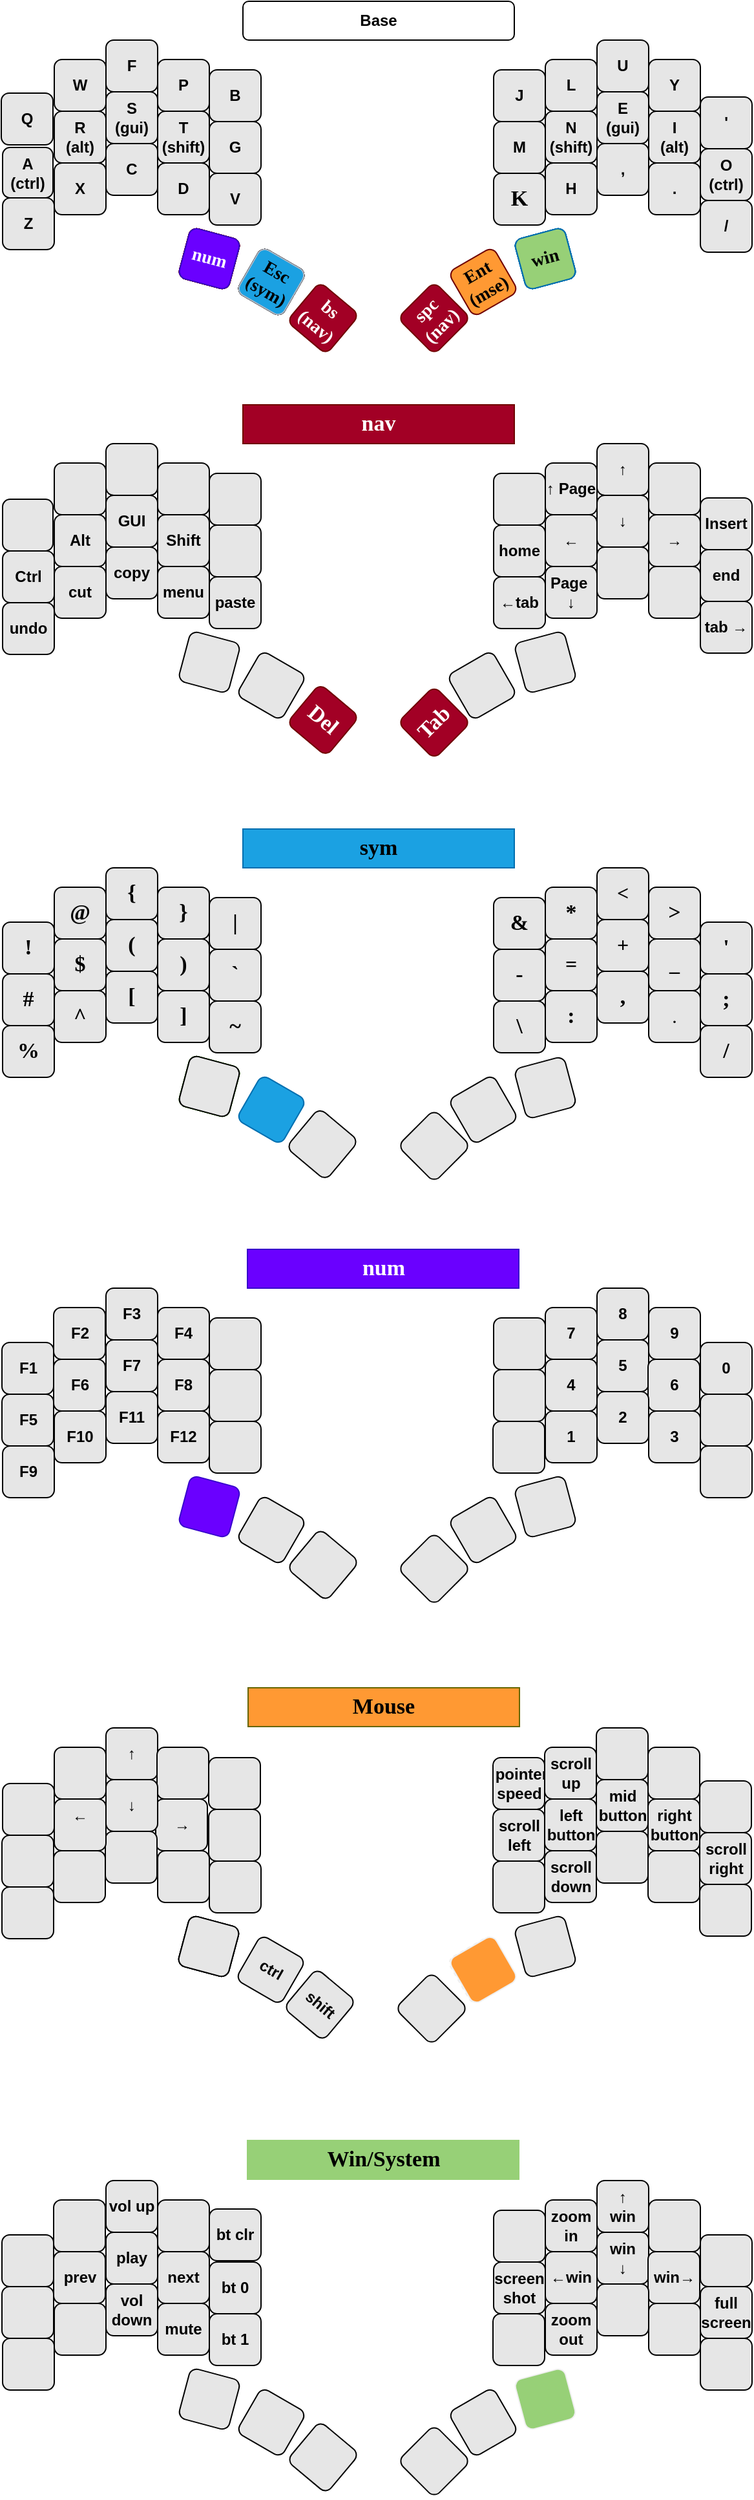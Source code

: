 <mxfile version="21.2.8" type="device">
  <diagram name="brain" id="ZRLf6JSjRhF3UeJAD4nz">
    <mxGraphModel dx="520" dy="925" grid="1" gridSize="10" guides="1" tooltips="1" connect="1" arrows="1" fold="1" page="0" pageScale="1" pageWidth="827" pageHeight="1169" math="0" shadow="0">
      <root>
        <mxCell id="rad2TlyHusP4lz5AHPMq-0" />
        <mxCell id="rad2TlyHusP4lz5AHPMq-1" parent="rad2TlyHusP4lz5AHPMq-0" />
        <mxCell id="rad2TlyHusP4lz5AHPMq-3" value="W" style="whiteSpace=wrap;html=1;aspect=fixed;fillColor=#E6E6E6;rounded=1;fontStyle=1" parent="rad2TlyHusP4lz5AHPMq-1" vertex="1">
          <mxGeometry x="138" y="112" width="40" height="40" as="geometry" />
        </mxCell>
        <mxCell id="rad2TlyHusP4lz5AHPMq-4" value="F" style="whiteSpace=wrap;html=1;aspect=fixed;fillColor=#E6E6E6;rounded=1;fontStyle=1" parent="rad2TlyHusP4lz5AHPMq-1" vertex="1">
          <mxGeometry x="178" y="97" width="40" height="40" as="geometry" />
        </mxCell>
        <mxCell id="rad2TlyHusP4lz5AHPMq-5" value="P" style="whiteSpace=wrap;html=1;aspect=fixed;fillColor=#E6E6E6;rounded=1;fontStyle=1" parent="rad2TlyHusP4lz5AHPMq-1" vertex="1">
          <mxGeometry x="218" y="112" width="40" height="40" as="geometry" />
        </mxCell>
        <mxCell id="rad2TlyHusP4lz5AHPMq-6" value="B" style="whiteSpace=wrap;html=1;aspect=fixed;fillColor=#E6E6E6;rounded=1;fontStyle=1" parent="rad2TlyHusP4lz5AHPMq-1" vertex="1">
          <mxGeometry x="258" y="120" width="40" height="40" as="geometry" />
        </mxCell>
        <mxCell id="rad2TlyHusP4lz5AHPMq-7" value="A (ctrl)" style="aspect=fixed;fillColor=#E6E6E6;rounded=1;strokeColor=default;spacing=2;whiteSpace=wrap;html=1;fontStyle=1" parent="rad2TlyHusP4lz5AHPMq-1" vertex="1">
          <mxGeometry x="98" y="180" width="39" height="39" as="geometry" />
        </mxCell>
        <mxCell id="rad2TlyHusP4lz5AHPMq-8" value="R &#xa;(alt)" style="whiteSpace=wrap;html=1;aspect=fixed;fillColor=#E6E6E6;rounded=1;strokeColor=default;fontStyle=1" parent="rad2TlyHusP4lz5AHPMq-1" vertex="1">
          <mxGeometry x="138" y="152" width="40" height="40" as="geometry" />
        </mxCell>
        <mxCell id="rad2TlyHusP4lz5AHPMq-9" value="S&#xa;(gui)" style="whiteSpace=wrap;html=1;aspect=fixed;fillColor=#E6E6E6;rounded=1;strokeColor=default;fontStyle=1" parent="rad2TlyHusP4lz5AHPMq-1" vertex="1">
          <mxGeometry x="178" y="137" width="40" height="40" as="geometry" />
        </mxCell>
        <mxCell id="rad2TlyHusP4lz5AHPMq-10" value="T (shift)" style="whiteSpace=wrap;html=1;aspect=fixed;fillColor=#E6E6E6;rounded=1;strokeColor=default;fontStyle=1" parent="rad2TlyHusP4lz5AHPMq-1" vertex="1">
          <mxGeometry x="218" y="152" width="40" height="40" as="geometry" />
        </mxCell>
        <mxCell id="rad2TlyHusP4lz5AHPMq-11" value="G" style="whiteSpace=wrap;html=1;aspect=fixed;fillColor=#E6E6E6;rounded=1;fontStyle=1" parent="rad2TlyHusP4lz5AHPMq-1" vertex="1">
          <mxGeometry x="258" y="160" width="40" height="40" as="geometry" />
        </mxCell>
        <mxCell id="rad2TlyHusP4lz5AHPMq-12" value="Z" style="whiteSpace=wrap;html=1;aspect=fixed;fillColor=#E6E6E6;rounded=1;fontStyle=1" parent="rad2TlyHusP4lz5AHPMq-1" vertex="1">
          <mxGeometry x="98" y="219" width="40" height="40" as="geometry" />
        </mxCell>
        <mxCell id="rad2TlyHusP4lz5AHPMq-13" value="X" style="whiteSpace=wrap;html=1;aspect=fixed;fillColor=#E6E6E6;rounded=1;fontStyle=1" parent="rad2TlyHusP4lz5AHPMq-1" vertex="1">
          <mxGeometry x="138" y="192" width="40" height="40" as="geometry" />
        </mxCell>
        <mxCell id="rad2TlyHusP4lz5AHPMq-14" value="C" style="whiteSpace=wrap;html=1;aspect=fixed;fillColor=#E6E6E6;rounded=1;fontStyle=1" parent="rad2TlyHusP4lz5AHPMq-1" vertex="1">
          <mxGeometry x="178" y="177" width="40" height="40" as="geometry" />
        </mxCell>
        <mxCell id="rad2TlyHusP4lz5AHPMq-15" value="D" style="whiteSpace=wrap;html=1;aspect=fixed;fillColor=#E6E6E6;rounded=1;fontStyle=1" parent="rad2TlyHusP4lz5AHPMq-1" vertex="1">
          <mxGeometry x="218" y="192" width="40" height="40" as="geometry" />
        </mxCell>
        <mxCell id="rad2TlyHusP4lz5AHPMq-16" value="V" style="whiteSpace=wrap;html=1;aspect=fixed;fillColor=#E6E6E6;rounded=1;fontStyle=1" parent="rad2TlyHusP4lz5AHPMq-1" vertex="1">
          <mxGeometry x="258" y="200" width="40" height="40" as="geometry" />
        </mxCell>
        <mxCell id="rad2TlyHusP4lz5AHPMq-17" value="Sym" style="whiteSpace=wrap;html=1;aspect=fixed;rotation=15;fontSize=17;fontFamily=Verdana;fontStyle=1;fillColor=#a20025;strokeColor=#6F0000;fontColor=#ffffff;rounded=1;" parent="rad2TlyHusP4lz5AHPMq-1" vertex="1">
          <mxGeometry x="238" y="246" width="40" height="40" as="geometry" />
        </mxCell>
        <mxCell id="rad2TlyHusP4lz5AHPMq-18" value="Spc" style="whiteSpace=wrap;html=1;aspect=fixed;rotation=30;fontSize=17;fontFamily=Verdana;fontStyle=1;fontColor=#AFB9C7;fillColor=#383E47;rounded=1;align=center;verticalAlign=middle;" parent="rad2TlyHusP4lz5AHPMq-1" vertex="1">
          <mxGeometry x="286" y="264" width="40" height="40" as="geometry" />
        </mxCell>
        <mxCell id="rad2TlyHusP4lz5AHPMq-19" value="J" style="whiteSpace=wrap;html=1;aspect=fixed;fillColor=#E6E6E6;rounded=1;fontStyle=1" parent="rad2TlyHusP4lz5AHPMq-1" vertex="1">
          <mxGeometry x="478" y="120" width="40" height="40" as="geometry" />
        </mxCell>
        <mxCell id="rad2TlyHusP4lz5AHPMq-20" value="U" style="whiteSpace=wrap;html=1;aspect=fixed;fillColor=#E6E6E6;rounded=1;fontStyle=1" parent="rad2TlyHusP4lz5AHPMq-1" vertex="1">
          <mxGeometry x="558" y="97" width="40" height="40" as="geometry" />
        </mxCell>
        <mxCell id="rad2TlyHusP4lz5AHPMq-21" value="Y" style="whiteSpace=wrap;html=1;aspect=fixed;fillColor=#E6E6E6;rounded=1;fontStyle=1" parent="rad2TlyHusP4lz5AHPMq-1" vertex="1">
          <mxGeometry x="598" y="112" width="40" height="40" as="geometry" />
        </mxCell>
        <mxCell id="rad2TlyHusP4lz5AHPMq-22" value="&#39;" style="whiteSpace=wrap;html=1;aspect=fixed;fillColor=#E6E6E6;rounded=1;fontStyle=1" parent="rad2TlyHusP4lz5AHPMq-1" vertex="1">
          <mxGeometry x="638" y="141" width="40" height="40" as="geometry" />
        </mxCell>
        <mxCell id="rad2TlyHusP4lz5AHPMq-23" value="M" style="whiteSpace=wrap;html=1;aspect=fixed;fillColor=#E6E6E6;rounded=1;fontStyle=1" parent="rad2TlyHusP4lz5AHPMq-1" vertex="1">
          <mxGeometry x="478" y="160" width="40" height="40" as="geometry" />
        </mxCell>
        <mxCell id="rad2TlyHusP4lz5AHPMq-24" value="N (shift)" style="whiteSpace=wrap;html=1;aspect=fixed;fillColor=#E6E6E6;rounded=1;strokeColor=default;fontStyle=1" parent="rad2TlyHusP4lz5AHPMq-1" vertex="1">
          <mxGeometry x="518" y="152" width="40" height="40" as="geometry" />
        </mxCell>
        <mxCell id="rad2TlyHusP4lz5AHPMq-25" value="E &#xa;(gui)" style="whiteSpace=wrap;html=1;aspect=fixed;fillColor=#E6E6E6;rounded=1;strokeColor=default;fontStyle=1" parent="rad2TlyHusP4lz5AHPMq-1" vertex="1">
          <mxGeometry x="558" y="137" width="40" height="40" as="geometry" />
        </mxCell>
        <mxCell id="rad2TlyHusP4lz5AHPMq-26" value="I&#xa;(alt)" style="whiteSpace=wrap;html=1;aspect=fixed;fillColor=#E6E6E6;rounded=1;strokeColor=default;fontStyle=1" parent="rad2TlyHusP4lz5AHPMq-1" vertex="1">
          <mxGeometry x="598" y="152" width="40" height="40" as="geometry" />
        </mxCell>
        <mxCell id="rad2TlyHusP4lz5AHPMq-27" value="O&#xa;(ctrl)" style="whiteSpace=wrap;html=1;aspect=fixed;fillColor=#E6E6E6;rounded=1;strokeColor=default;spacing=2;verticalAlign=middle;horizontal=1;fontStyle=1" parent="rad2TlyHusP4lz5AHPMq-1" vertex="1">
          <mxGeometry x="638" y="181" width="40" height="40" as="geometry" />
        </mxCell>
        <mxCell id="rad2TlyHusP4lz5AHPMq-28" value="K" style="whiteSpace=wrap;html=1;aspect=fixed;fontSize=17;fontFamily=Verdana;fontStyle=1;fontColor=#000000;fillColor=#E6E6E6;rounded=1;" parent="rad2TlyHusP4lz5AHPMq-1" vertex="1">
          <mxGeometry x="478" y="200" width="40" height="40" as="geometry" />
        </mxCell>
        <mxCell id="rad2TlyHusP4lz5AHPMq-29" value="H" style="whiteSpace=wrap;html=1;aspect=fixed;fillColor=#E6E6E6;rounded=1;fontStyle=1" parent="rad2TlyHusP4lz5AHPMq-1" vertex="1">
          <mxGeometry x="518" y="192" width="40" height="40" as="geometry" />
        </mxCell>
        <mxCell id="rad2TlyHusP4lz5AHPMq-30" value="," style="whiteSpace=wrap;html=1;aspect=fixed;fillColor=#E6E6E6;rounded=1;fontStyle=1" parent="rad2TlyHusP4lz5AHPMq-1" vertex="1">
          <mxGeometry x="558" y="177" width="40" height="40" as="geometry" />
        </mxCell>
        <mxCell id="rad2TlyHusP4lz5AHPMq-31" value="." style="whiteSpace=wrap;html=1;aspect=fixed;fillColor=#E6E6E6;rounded=1;fontStyle=1" parent="rad2TlyHusP4lz5AHPMq-1" vertex="1">
          <mxGeometry x="598" y="192" width="40" height="40" as="geometry" />
        </mxCell>
        <mxCell id="rad2TlyHusP4lz5AHPMq-32" value="/" style="whiteSpace=wrap;html=1;aspect=fixed;fillColor=#E6E6E6;rounded=1;fontStyle=1" parent="rad2TlyHusP4lz5AHPMq-1" vertex="1">
          <mxGeometry x="638" y="221" width="40" height="40" as="geometry" />
        </mxCell>
        <mxCell id="rad2TlyHusP4lz5AHPMq-33" value="fnc&lt;br&gt;nav" style="whiteSpace=wrap;html=1;aspect=fixed;rotation=-15;fontSize=17;fontFamily=Verdana;fontStyle=1;fillColor=#1ba1e2;strokeColor=#006EAF;fontColor=#ffffff;rounded=1;" parent="rad2TlyHusP4lz5AHPMq-1" vertex="1">
          <mxGeometry x="498" y="246" width="40" height="40" as="geometry" />
        </mxCell>
        <mxCell id="rad2TlyHusP4lz5AHPMq-34" value="&lt;b&gt;Base&lt;/b&gt;" style="rounded=1;whiteSpace=wrap;html=1;fontFamily=Helvetica;fontSize=12;fontColor=default;fillColor=none;fontStyle=1;" parent="rad2TlyHusP4lz5AHPMq-1" vertex="1">
          <mxGeometry x="284" y="67" width="210" height="30" as="geometry" />
        </mxCell>
        <mxCell id="rad2TlyHusP4lz5AHPMq-35" value="" style="whiteSpace=wrap;html=1;aspect=fixed;fontSize=17;fontFamily=Verdana;fontStyle=1;fontColor=#000000;fillColor=#E6E6E6;rounded=1;strokeColor=default;" parent="rad2TlyHusP4lz5AHPMq-1" vertex="1">
          <mxGeometry x="98" y="452" width="39" height="40" as="geometry" />
        </mxCell>
        <mxCell id="rad2TlyHusP4lz5AHPMq-36" value="" style="whiteSpace=wrap;html=1;aspect=fixed;fontSize=17;fontFamily=Verdana;fontStyle=1;fontColor=#000000;fillColor=#E6E6E6;rounded=1;" parent="rad2TlyHusP4lz5AHPMq-1" vertex="1">
          <mxGeometry x="138" y="424" width="40" height="40" as="geometry" />
        </mxCell>
        <mxCell id="rad2TlyHusP4lz5AHPMq-37" value="" style="whiteSpace=wrap;html=1;aspect=fixed;fontSize=17;fontFamily=Verdana;fontStyle=1;fontColor=#000000;fillColor=#E6E6E6;rounded=1;" parent="rad2TlyHusP4lz5AHPMq-1" vertex="1">
          <mxGeometry x="178" y="409" width="40" height="40" as="geometry" />
        </mxCell>
        <mxCell id="rad2TlyHusP4lz5AHPMq-38" value="" style="whiteSpace=wrap;html=1;aspect=fixed;fontSize=17;fontFamily=Verdana;fontStyle=1;fontColor=#000000;fillColor=#E6E6E6;rounded=1;" parent="rad2TlyHusP4lz5AHPMq-1" vertex="1">
          <mxGeometry x="218" y="424" width="40" height="40" as="geometry" />
        </mxCell>
        <mxCell id="rad2TlyHusP4lz5AHPMq-39" value="" style="whiteSpace=wrap;html=1;aspect=fixed;fontSize=17;fontFamily=Verdana;fontStyle=1;fontColor=#000000;fillColor=#E6E6E6;rounded=1;" parent="rad2TlyHusP4lz5AHPMq-1" vertex="1">
          <mxGeometry x="258" y="432" width="40" height="40" as="geometry" />
        </mxCell>
        <mxCell id="rad2TlyHusP4lz5AHPMq-40" value="Ctrl" style="whiteSpace=wrap;html=1;aspect=fixed;fillColor=#E6E6E6;rounded=1;strokeColor=default;fontStyle=1" parent="rad2TlyHusP4lz5AHPMq-1" vertex="1">
          <mxGeometry x="98" y="492" width="40" height="40" as="geometry" />
        </mxCell>
        <mxCell id="rad2TlyHusP4lz5AHPMq-41" value="Alt" style="whiteSpace=wrap;html=1;aspect=fixed;fillColor=#E6E6E6;rounded=1;strokeColor=default;fontStyle=1" parent="rad2TlyHusP4lz5AHPMq-1" vertex="1">
          <mxGeometry x="138" y="464" width="40" height="40" as="geometry" />
        </mxCell>
        <mxCell id="rad2TlyHusP4lz5AHPMq-42" value="GUI" style="whiteSpace=wrap;html=1;aspect=fixed;fillColor=#E6E6E6;rounded=1;strokeColor=default;fontStyle=1" parent="rad2TlyHusP4lz5AHPMq-1" vertex="1">
          <mxGeometry x="178" y="449" width="40" height="40" as="geometry" />
        </mxCell>
        <mxCell id="rad2TlyHusP4lz5AHPMq-43" value="Shift" style="whiteSpace=wrap;html=1;aspect=fixed;fillColor=#E6E6E6;rounded=1;strokeColor=default;fontStyle=1" parent="rad2TlyHusP4lz5AHPMq-1" vertex="1">
          <mxGeometry x="218" y="464" width="40" height="40" as="geometry" />
        </mxCell>
        <mxCell id="rad2TlyHusP4lz5AHPMq-44" value="" style="whiteSpace=wrap;html=1;aspect=fixed;fontSize=17;fontFamily=Verdana;fontStyle=1;fontColor=#000000;fillColor=#E6E6E6;rounded=1;" parent="rad2TlyHusP4lz5AHPMq-1" vertex="1">
          <mxGeometry x="258" y="472" width="40" height="40" as="geometry" />
        </mxCell>
        <mxCell id="rad2TlyHusP4lz5AHPMq-45" value="undo" style="whiteSpace=wrap;html=1;aspect=fixed;fillColor=#E6E6E6;rounded=1;fontStyle=1" parent="rad2TlyHusP4lz5AHPMq-1" vertex="1">
          <mxGeometry x="98" y="532" width="40" height="40" as="geometry" />
        </mxCell>
        <mxCell id="rad2TlyHusP4lz5AHPMq-46" value="cut" style="whiteSpace=wrap;html=1;aspect=fixed;fillColor=#E6E6E6;rounded=1;fontStyle=1" parent="rad2TlyHusP4lz5AHPMq-1" vertex="1">
          <mxGeometry x="138" y="504" width="40" height="40" as="geometry" />
        </mxCell>
        <mxCell id="rad2TlyHusP4lz5AHPMq-47" value="copy" style="whiteSpace=wrap;html=1;aspect=fixed;fillColor=#E6E6E6;rounded=1;fontStyle=1" parent="rad2TlyHusP4lz5AHPMq-1" vertex="1">
          <mxGeometry x="178" y="489" width="40" height="40" as="geometry" />
        </mxCell>
        <mxCell id="rad2TlyHusP4lz5AHPMq-48" value="menu" style="whiteSpace=wrap;html=1;aspect=fixed;fillColor=#E6E6E6;rounded=1;fontStyle=1" parent="rad2TlyHusP4lz5AHPMq-1" vertex="1">
          <mxGeometry x="218" y="504" width="40" height="40" as="geometry" />
        </mxCell>
        <mxCell id="rad2TlyHusP4lz5AHPMq-49" value="paste" style="whiteSpace=wrap;html=1;aspect=fixed;fillColor=#E6E6E6;rounded=1;fontStyle=1" parent="rad2TlyHusP4lz5AHPMq-1" vertex="1">
          <mxGeometry x="258" y="512" width="40" height="40" as="geometry" />
        </mxCell>
        <mxCell id="rad2TlyHusP4lz5AHPMq-50" value="" style="whiteSpace=wrap;html=1;aspect=fixed;rotation=15;fontSize=17;fontFamily=Verdana;fontStyle=1;fontColor=#000000;fillColor=#E6E6E6;strokeColor=default;rounded=1;" parent="rad2TlyHusP4lz5AHPMq-1" vertex="1">
          <mxGeometry x="238" y="558" width="40" height="40" as="geometry" />
        </mxCell>
        <mxCell id="rad2TlyHusP4lz5AHPMq-51" value="" style="whiteSpace=wrap;html=1;aspect=fixed;fontSize=17;fontFamily=Verdana;fontStyle=1;fontColor=#000000;fillColor=#E6E6E6;rounded=1;" parent="rad2TlyHusP4lz5AHPMq-1" vertex="1">
          <mxGeometry x="478" y="432" width="40" height="40" as="geometry" />
        </mxCell>
        <mxCell id="rad2TlyHusP4lz5AHPMq-52" value="↑ Page" style="whiteSpace=wrap;html=1;aspect=fixed;fillColor=#E6E6E6;rounded=1;fontStyle=1" parent="rad2TlyHusP4lz5AHPMq-1" vertex="1">
          <mxGeometry x="518" y="424" width="40" height="40" as="geometry" />
        </mxCell>
        <mxCell id="rad2TlyHusP4lz5AHPMq-53" value="↑" style="whiteSpace=wrap;html=1;aspect=fixed;fillColor=#E6E6E6;rounded=1;fontStyle=1" parent="rad2TlyHusP4lz5AHPMq-1" vertex="1">
          <mxGeometry x="558" y="409" width="40" height="40" as="geometry" />
        </mxCell>
        <mxCell id="rad2TlyHusP4lz5AHPMq-54" value="" style="whiteSpace=wrap;html=1;aspect=fixed;fontSize=17;fontFamily=Verdana;fontStyle=1;fontColor=#000000;fillColor=#E6E6E6;rounded=1;" parent="rad2TlyHusP4lz5AHPMq-1" vertex="1">
          <mxGeometry x="598" y="424" width="40" height="40" as="geometry" />
        </mxCell>
        <mxCell id="rad2TlyHusP4lz5AHPMq-55" value="Insert" style="whiteSpace=wrap;html=1;aspect=fixed;fillColor=#E6E6E6;rounded=1;fontStyle=1" parent="rad2TlyHusP4lz5AHPMq-1" vertex="1">
          <mxGeometry x="638" y="451" width="40" height="40" as="geometry" />
        </mxCell>
        <mxCell id="rad2TlyHusP4lz5AHPMq-56" value="home" style="whiteSpace=wrap;html=1;aspect=fixed;fillColor=#E6E6E6;rounded=1;direction=south;fontStyle=1" parent="rad2TlyHusP4lz5AHPMq-1" vertex="1">
          <mxGeometry x="478" y="472" width="40" height="40" as="geometry" />
        </mxCell>
        <mxCell id="rad2TlyHusP4lz5AHPMq-57" value="←" style="whiteSpace=wrap;html=1;aspect=fixed;fillColor=#E6E6E6;rounded=1;strokeColor=default;fontStyle=1" parent="rad2TlyHusP4lz5AHPMq-1" vertex="1">
          <mxGeometry x="518" y="464" width="40" height="40" as="geometry" />
        </mxCell>
        <mxCell id="rad2TlyHusP4lz5AHPMq-58" value="↓" style="whiteSpace=wrap;html=1;aspect=fixed;fillColor=#E6E6E6;rounded=1;strokeColor=default;fontStyle=1" parent="rad2TlyHusP4lz5AHPMq-1" vertex="1">
          <mxGeometry x="558" y="449" width="40" height="40" as="geometry" />
        </mxCell>
        <mxCell id="rad2TlyHusP4lz5AHPMq-59" value="→" style="whiteSpace=wrap;html=1;aspect=fixed;fillColor=#E6E6E6;rounded=1;strokeColor=default;fontStyle=1" parent="rad2TlyHusP4lz5AHPMq-1" vertex="1">
          <mxGeometry x="598" y="464" width="40" height="40" as="geometry" />
        </mxCell>
        <mxCell id="rad2TlyHusP4lz5AHPMq-60" value="end" style="whiteSpace=wrap;html=1;aspect=fixed;fillColor=#E6E6E6;rounded=1;strokeColor=default;fontStyle=1" parent="rad2TlyHusP4lz5AHPMq-1" vertex="1">
          <mxGeometry x="638" y="491" width="40" height="40" as="geometry" />
        </mxCell>
        <mxCell id="rad2TlyHusP4lz5AHPMq-61" value="←tab" style="whiteSpace=wrap;html=1;aspect=fixed;fillColor=#E6E6E6;rounded=1;fontStyle=1" parent="rad2TlyHusP4lz5AHPMq-1" vertex="1">
          <mxGeometry x="478" y="512" width="40" height="40" as="geometry" />
        </mxCell>
        <mxCell id="rad2TlyHusP4lz5AHPMq-62" value="Page&amp;nbsp;&#xa;↓" style="whiteSpace=wrap;html=1;aspect=fixed;fillColor=#E6E6E6;rounded=1;fontStyle=1" parent="rad2TlyHusP4lz5AHPMq-1" vertex="1">
          <mxGeometry x="518" y="504" width="40" height="40" as="geometry" />
        </mxCell>
        <mxCell id="rad2TlyHusP4lz5AHPMq-63" value="" style="whiteSpace=wrap;html=1;aspect=fixed;fontSize=17;fontFamily=Verdana;fontStyle=1;fontColor=#000000;fillColor=#E6E6E6;rounded=1;" parent="rad2TlyHusP4lz5AHPMq-1" vertex="1">
          <mxGeometry x="558" y="489" width="40" height="40" as="geometry" />
        </mxCell>
        <mxCell id="rad2TlyHusP4lz5AHPMq-64" value="" style="whiteSpace=wrap;html=1;aspect=fixed;fontSize=17;fontFamily=Verdana;fontStyle=1;fontColor=#000000;fillColor=#E6E6E6;rounded=1;" parent="rad2TlyHusP4lz5AHPMq-1" vertex="1">
          <mxGeometry x="598" y="504" width="40" height="40" as="geometry" />
        </mxCell>
        <mxCell id="rad2TlyHusP4lz5AHPMq-65" value="tab&amp;nbsp;→" style="whiteSpace=wrap;html=1;aspect=fixed;fillColor=#E6E6E6;rounded=1;fontStyle=1" parent="rad2TlyHusP4lz5AHPMq-1" vertex="1">
          <mxGeometry x="638" y="531" width="40" height="40" as="geometry" />
        </mxCell>
        <mxCell id="rad2TlyHusP4lz5AHPMq-66" value="&lt;font color=&quot;#ffffff&quot; style=&quot;font-size: 14px;&quot;&gt;&lt;br style=&quot;font-size: 14px;&quot;&gt;&lt;/font&gt;" style="whiteSpace=wrap;html=1;aspect=fixed;rotation=-15;fontSize=17;fontFamily=Verdana;fontStyle=1;fontColor=#000000;fillColor=#E6E6E6;strokeColor=default;shadow=0;sketch=0;rounded=1;glass=0;labelBackgroundColor=none;" parent="rad2TlyHusP4lz5AHPMq-1" vertex="1">
          <mxGeometry x="498" y="558" width="40" height="40" as="geometry" />
        </mxCell>
        <mxCell id="rad2TlyHusP4lz5AHPMq-67" value="&lt;b&gt;sym&lt;/b&gt;" style="rounded=0;whiteSpace=wrap;html=1;fontFamily=Verdana;fontSize=17;fillColor=#1ba1e2;strokeColor=#006EAF;fontStyle=0;fontColor=#000000;" parent="rad2TlyHusP4lz5AHPMq-1" vertex="1">
          <mxGeometry x="284" y="707" width="210" height="30" as="geometry" />
        </mxCell>
        <mxCell id="rad2TlyHusP4lz5AHPMq-68" value="!" style="whiteSpace=wrap;html=1;aspect=fixed;fontSize=17;fontFamily=Verdana;fontStyle=1;fontColor=#000000;fillColor=#E6E6E6;rounded=1;" parent="rad2TlyHusP4lz5AHPMq-1" vertex="1">
          <mxGeometry x="98" y="779" width="40" height="40" as="geometry" />
        </mxCell>
        <mxCell id="rad2TlyHusP4lz5AHPMq-69" value="@" style="whiteSpace=wrap;html=1;aspect=fixed;fontSize=17;fontFamily=Verdana;fontStyle=1;fontColor=#000000;fillColor=#E6E6E6;rounded=1;" parent="rad2TlyHusP4lz5AHPMq-1" vertex="1">
          <mxGeometry x="138" y="752" width="40" height="40" as="geometry" />
        </mxCell>
        <mxCell id="rad2TlyHusP4lz5AHPMq-70" value="{" style="whiteSpace=wrap;html=1;aspect=fixed;fontSize=17;fontFamily=Verdana;fontStyle=1;fontColor=#000000;fillColor=#E6E6E6;rounded=1;" parent="rad2TlyHusP4lz5AHPMq-1" vertex="1">
          <mxGeometry x="178" y="737" width="40" height="40" as="geometry" />
        </mxCell>
        <mxCell id="rad2TlyHusP4lz5AHPMq-71" value="}" style="whiteSpace=wrap;html=1;aspect=fixed;fontSize=17;fontFamily=Verdana;fontStyle=1;fontColor=#000000;fillColor=#E6E6E6;rounded=1;" parent="rad2TlyHusP4lz5AHPMq-1" vertex="1">
          <mxGeometry x="218" y="752" width="40" height="40" as="geometry" />
        </mxCell>
        <mxCell id="rad2TlyHusP4lz5AHPMq-72" value="|" style="whiteSpace=wrap;html=1;aspect=fixed;fontSize=17;fontFamily=Verdana;fontStyle=1;fontColor=#000000;fillColor=#E6E6E6;rounded=1;" parent="rad2TlyHusP4lz5AHPMq-1" vertex="1">
          <mxGeometry x="258" y="760" width="40" height="40" as="geometry" />
        </mxCell>
        <mxCell id="rad2TlyHusP4lz5AHPMq-73" value="$" style="whiteSpace=wrap;html=1;aspect=fixed;fontSize=17;fontFamily=Verdana;fontStyle=1;fontColor=#000000;fillColor=#E6E6E6;rounded=1;strokeColor=default;" parent="rad2TlyHusP4lz5AHPMq-1" vertex="1">
          <mxGeometry x="138" y="792" width="40" height="40" as="geometry" />
        </mxCell>
        <mxCell id="rad2TlyHusP4lz5AHPMq-74" value="(" style="whiteSpace=wrap;html=1;aspect=fixed;fontSize=17;fontFamily=Verdana;fontStyle=1;fontColor=#000000;fillColor=#E6E6E6;rounded=1;strokeColor=default;" parent="rad2TlyHusP4lz5AHPMq-1" vertex="1">
          <mxGeometry x="178" y="777" width="40" height="40" as="geometry" />
        </mxCell>
        <mxCell id="rad2TlyHusP4lz5AHPMq-75" value=")" style="whiteSpace=wrap;html=1;aspect=fixed;fontSize=17;fontFamily=Verdana;fontStyle=1;fontColor=#000000;fillColor=#E6E6E6;rounded=1;strokeColor=default;" parent="rad2TlyHusP4lz5AHPMq-1" vertex="1">
          <mxGeometry x="218" y="792" width="40" height="40" as="geometry" />
        </mxCell>
        <mxCell id="rad2TlyHusP4lz5AHPMq-76" value="`" style="whiteSpace=wrap;html=1;aspect=fixed;fontSize=17;fontFamily=Verdana;fontStyle=1;fontColor=#000000;fillColor=#E6E6E6;rounded=1;" parent="rad2TlyHusP4lz5AHPMq-1" vertex="1">
          <mxGeometry x="258" y="800" width="40" height="40" as="geometry" />
        </mxCell>
        <mxCell id="rad2TlyHusP4lz5AHPMq-77" value="%" style="whiteSpace=wrap;html=1;aspect=fixed;fontSize=17;fontFamily=Verdana;fontStyle=1;fontColor=#000000;fillColor=#E6E6E6;rounded=1;" parent="rad2TlyHusP4lz5AHPMq-1" vertex="1">
          <mxGeometry x="98" y="859" width="40" height="40" as="geometry" />
        </mxCell>
        <mxCell id="rad2TlyHusP4lz5AHPMq-78" value="^" style="whiteSpace=wrap;html=1;aspect=fixed;fontSize=17;fontFamily=Verdana;fontStyle=1;fontColor=#000000;fillColor=#E6E6E6;rounded=1;" parent="rad2TlyHusP4lz5AHPMq-1" vertex="1">
          <mxGeometry x="138" y="832" width="40" height="40" as="geometry" />
        </mxCell>
        <mxCell id="rad2TlyHusP4lz5AHPMq-79" value="[" style="whiteSpace=wrap;html=1;aspect=fixed;fontSize=17;fontFamily=Verdana;fontStyle=1;fontColor=#000000;fillColor=#E6E6E6;rounded=1;" parent="rad2TlyHusP4lz5AHPMq-1" vertex="1">
          <mxGeometry x="178" y="817" width="40" height="40" as="geometry" />
        </mxCell>
        <mxCell id="rad2TlyHusP4lz5AHPMq-80" value="]" style="whiteSpace=wrap;html=1;aspect=fixed;fontSize=17;fontFamily=Verdana;fontStyle=1;fontColor=#000000;fillColor=#E6E6E6;rounded=1;" parent="rad2TlyHusP4lz5AHPMq-1" vertex="1">
          <mxGeometry x="218" y="832" width="40" height="40" as="geometry" />
        </mxCell>
        <mxCell id="rad2TlyHusP4lz5AHPMq-81" value="~" style="whiteSpace=wrap;html=1;aspect=fixed;fontSize=17;fontFamily=Verdana;fontStyle=1;fontColor=#000000;fillColor=#E6E6E6;rounded=1;" parent="rad2TlyHusP4lz5AHPMq-1" vertex="1">
          <mxGeometry x="258" y="840" width="40" height="40" as="geometry" />
        </mxCell>
        <mxCell id="rad2TlyHusP4lz5AHPMq-82" value="&lt;span style=&quot;color: rgb(255, 255, 255);&quot;&gt;Ext&lt;/span&gt;" style="whiteSpace=wrap;html=1;aspect=fixed;rotation=15;fontSize=17;fontFamily=Verdana;fontStyle=1;fontColor=#333333;fillColor=#60A917;strokeColor=#2D7600;rounded=1;shadow=0;glass=0;sketch=0;" parent="rad2TlyHusP4lz5AHPMq-1" vertex="1">
          <mxGeometry x="238" y="886" width="40" height="40" as="geometry" />
        </mxCell>
        <mxCell id="rad2TlyHusP4lz5AHPMq-83" value="&lt;div&gt;&amp;nbsp;&lt;/div&gt;&lt;div&gt;&lt;span style=&quot;font-family: &amp;quot;segoe ui emoji&amp;quot;, &amp;quot;apple color emoji&amp;quot;, &amp;quot;noto color emoji&amp;quot;; font-size: 14px;&quot;&gt;&lt;/span&gt;&lt;/div&gt;&lt;div&gt;&lt;span style=&quot;font-family: &amp;quot;segoe ui emoji&amp;quot;, &amp;quot;apple color emoji&amp;quot;, &amp;quot;noto color emoji&amp;quot;; font-size: 14px;&quot;&gt;&lt;/span&gt;&lt;/div&gt;" style="whiteSpace=wrap;html=1;aspect=fixed;rotation=30;fontSize=17;fontFamily=Verdana;fontStyle=0;fontColor=#ffffff;fillColor=#1ba1e2;rounded=1;strokeColor=#006EAF;" parent="rad2TlyHusP4lz5AHPMq-1" vertex="1">
          <mxGeometry x="286" y="904" width="40" height="40" as="geometry" />
        </mxCell>
        <mxCell id="rad2TlyHusP4lz5AHPMq-84" value="&amp;amp;" style="whiteSpace=wrap;html=1;aspect=fixed;fontSize=17;fontFamily=Verdana;fontStyle=1;fontColor=#000000;fillColor=#E6E6E6;rounded=1;" parent="rad2TlyHusP4lz5AHPMq-1" vertex="1">
          <mxGeometry x="478" y="760" width="40" height="40" as="geometry" />
        </mxCell>
        <mxCell id="rad2TlyHusP4lz5AHPMq-85" value="*" style="whiteSpace=wrap;html=1;aspect=fixed;fontSize=17;fontFamily=Verdana;fontStyle=1;fontColor=#000000;fillColor=#E6E6E6;rounded=1;" parent="rad2TlyHusP4lz5AHPMq-1" vertex="1">
          <mxGeometry x="518" y="752" width="40" height="40" as="geometry" />
        </mxCell>
        <mxCell id="rad2TlyHusP4lz5AHPMq-86" value="&lt;span style=&quot;font-family: &amp;quot;segoe ui emoji&amp;quot;, &amp;quot;apple color emoji&amp;quot;, &amp;quot;noto color emoji&amp;quot;; font-size: 16px;&quot;&gt;&amp;lt;&lt;/span&gt;" style="whiteSpace=wrap;html=1;aspect=fixed;fontSize=17;fontFamily=Verdana;fontStyle=1;fontColor=#000000;fillColor=#E6E6E6;rounded=1;" parent="rad2TlyHusP4lz5AHPMq-1" vertex="1">
          <mxGeometry x="558" y="737" width="40" height="40" as="geometry" />
        </mxCell>
        <mxCell id="rad2TlyHusP4lz5AHPMq-87" value="&amp;gt;" style="whiteSpace=wrap;html=1;aspect=fixed;fontSize=17;fontFamily=Verdana;fontStyle=1;fontColor=#000000;fillColor=#E6E6E6;rounded=1;" parent="rad2TlyHusP4lz5AHPMq-1" vertex="1">
          <mxGeometry x="598" y="752" width="40" height="40" as="geometry" />
        </mxCell>
        <mxCell id="rad2TlyHusP4lz5AHPMq-88" value="&#39;" style="whiteSpace=wrap;html=1;aspect=fixed;fontSize=17;fontFamily=Verdana;fontStyle=1;fontColor=#000000;fillColor=#E6E6E6;rounded=1;strokeColor=default;" parent="rad2TlyHusP4lz5AHPMq-1" vertex="1">
          <mxGeometry x="638" y="779" width="40" height="40" as="geometry" />
        </mxCell>
        <mxCell id="rad2TlyHusP4lz5AHPMq-89" value="-" style="whiteSpace=wrap;html=1;aspect=fixed;fontSize=17;fontFamily=Verdana;fontStyle=1;fontColor=#000000;fillColor=#E6E6E6;rounded=1;" parent="rad2TlyHusP4lz5AHPMq-1" vertex="1">
          <mxGeometry x="478" y="800" width="40" height="40" as="geometry" />
        </mxCell>
        <mxCell id="rad2TlyHusP4lz5AHPMq-90" value="&lt;span style=&quot;font-family: &amp;quot;segoe ui emoji&amp;quot;, &amp;quot;apple color emoji&amp;quot;, &amp;quot;noto color emoji&amp;quot;; font-size: 16px;&quot;&gt;=&lt;/span&gt;" style="whiteSpace=wrap;html=1;aspect=fixed;fontSize=17;fontFamily=Verdana;fontStyle=1;fontColor=#000000;fillColor=#E6E6E6;rounded=1;" parent="rad2TlyHusP4lz5AHPMq-1" vertex="1">
          <mxGeometry x="518" y="792" width="40" height="40" as="geometry" />
        </mxCell>
        <mxCell id="rad2TlyHusP4lz5AHPMq-91" value="&lt;span style=&quot;font-family: &amp;quot;segoe ui emoji&amp;quot;, &amp;quot;apple color emoji&amp;quot;, &amp;quot;noto color emoji&amp;quot;; font-size: 16px;&quot;&gt;+&lt;/span&gt;" style="whiteSpace=wrap;html=1;aspect=fixed;fontSize=17;fontFamily=Verdana;fontStyle=1;fontColor=#000000;fillColor=#E6E6E6;rounded=1;" parent="rad2TlyHusP4lz5AHPMq-1" vertex="1">
          <mxGeometry x="558" y="777" width="40" height="40" as="geometry" />
        </mxCell>
        <mxCell id="rad2TlyHusP4lz5AHPMq-92" value="&lt;span style=&quot;font-family: &amp;quot;segoe ui emoji&amp;quot;, &amp;quot;apple color emoji&amp;quot;, &amp;quot;noto color emoji&amp;quot;; font-size: 16px;&quot;&gt;_&lt;/span&gt;" style="whiteSpace=wrap;html=1;aspect=fixed;fontSize=17;fontFamily=Verdana;fontStyle=1;fontColor=#000000;fillColor=#E6E6E6;rounded=1;" parent="rad2TlyHusP4lz5AHPMq-1" vertex="1">
          <mxGeometry x="598" y="792" width="40" height="40" as="geometry" />
        </mxCell>
        <mxCell id="rad2TlyHusP4lz5AHPMq-93" value=";" style="whiteSpace=wrap;html=1;aspect=fixed;fontSize=17;fontFamily=Verdana;fontStyle=1;fontColor=#000000;fillColor=#E6E6E6;rounded=1;" parent="rad2TlyHusP4lz5AHPMq-1" vertex="1">
          <mxGeometry x="638" y="819" width="40" height="40" as="geometry" />
        </mxCell>
        <mxCell id="rad2TlyHusP4lz5AHPMq-94" value="\" style="whiteSpace=wrap;html=1;aspect=fixed;fontSize=17;fontFamily=Verdana;fontStyle=1;fontColor=#000000;fillColor=#E6E6E6;rounded=1;" parent="rad2TlyHusP4lz5AHPMq-1" vertex="1">
          <mxGeometry x="478" y="840" width="40" height="40" as="geometry" />
        </mxCell>
        <mxCell id="rad2TlyHusP4lz5AHPMq-95" value=":" style="whiteSpace=wrap;html=1;aspect=fixed;fontSize=17;fontFamily=Verdana;fontStyle=1;fontColor=#000000;fillColor=#E6E6E6;rounded=1;" parent="rad2TlyHusP4lz5AHPMq-1" vertex="1">
          <mxGeometry x="518" y="832" width="40" height="40" as="geometry" />
        </mxCell>
        <mxCell id="rad2TlyHusP4lz5AHPMq-96" value="," style="whiteSpace=wrap;html=1;aspect=fixed;fontSize=17;fontFamily=Verdana;fontStyle=1;fontColor=#000000;fillColor=#E6E6E6;rounded=1;" parent="rad2TlyHusP4lz5AHPMq-1" vertex="1">
          <mxGeometry x="558" y="817" width="40" height="40" as="geometry" />
        </mxCell>
        <mxCell id="rad2TlyHusP4lz5AHPMq-97" value="&lt;span style=&quot;font-size: 11px;&quot;&gt;.&lt;/span&gt;" style="whiteSpace=wrap;html=1;aspect=fixed;fontSize=17;fontFamily=Verdana;fontStyle=1;fontColor=#000000;fillColor=#E6E6E6;rounded=1;" parent="rad2TlyHusP4lz5AHPMq-1" vertex="1">
          <mxGeometry x="598" y="832" width="40" height="40" as="geometry" />
        </mxCell>
        <mxCell id="rad2TlyHusP4lz5AHPMq-98" value="/" style="whiteSpace=wrap;html=1;aspect=fixed;fontSize=17;fontFamily=Verdana;fontStyle=1;fontColor=#000000;fillColor=#E6E6E6;rounded=1;" parent="rad2TlyHusP4lz5AHPMq-1" vertex="1">
          <mxGeometry x="638" y="859" width="40" height="40" as="geometry" />
        </mxCell>
        <mxCell id="rad2TlyHusP4lz5AHPMq-99" value="" style="whiteSpace=wrap;html=1;aspect=fixed;rotation=-30;fontSize=17;fontFamily=Verdana;fontStyle=1;fontColor=#000000;fillColor=#E6E6E6;rounded=1;strokeColor=default;" parent="rad2TlyHusP4lz5AHPMq-1" vertex="1">
          <mxGeometry x="450" y="904" width="40" height="40" as="geometry" />
        </mxCell>
        <mxCell id="rad2TlyHusP4lz5AHPMq-100" value="fnc&lt;br style=&quot;font-size: 14px;&quot;&gt;nav" style="whiteSpace=wrap;html=1;aspect=fixed;rotation=-15;fontSize=14;fontFamily=Verdana;fontStyle=1;fontColor=#ffffff;fillColor=none;strokeColor=#F0F0F0;rounded=1;dashed=1;" parent="rad2TlyHusP4lz5AHPMq-1" vertex="1">
          <mxGeometry x="498" y="886" width="40" height="40" as="geometry" />
        </mxCell>
        <mxCell id="rad2TlyHusP4lz5AHPMq-101" value="nav" style="rounded=0;whiteSpace=wrap;html=1;fontFamily=Verdana;fontSize=17;fontStyle=1;fillColor=#a20025;strokeColor=#6F0000;fontColor=#ffffff;" parent="rad2TlyHusP4lz5AHPMq-1" vertex="1">
          <mxGeometry x="284" y="379" width="210" height="30" as="geometry" />
        </mxCell>
        <mxCell id="rad2TlyHusP4lz5AHPMq-102" style="edgeStyle=orthogonalEdgeStyle;rounded=1;orthogonalLoop=1;jettySize=auto;html=1;exitX=0.5;exitY=1;exitDx=0;exitDy=0;fontFamily=Verdana;fontSize=14;fontColor=#3399FF;strokeColor=#FF8000;" parent="rad2TlyHusP4lz5AHPMq-1" edge="1">
          <mxGeometry relative="1" as="geometry">
            <mxPoint x="158.5" y="977" as="sourcePoint" />
            <mxPoint x="158.5" y="977" as="targetPoint" />
          </mxGeometry>
        </mxCell>
        <mxCell id="rad2TlyHusP4lz5AHPMq-105" value="L" style="whiteSpace=wrap;html=1;aspect=fixed;fillColor=#E6E6E6;rounded=1;fontStyle=1" parent="rad2TlyHusP4lz5AHPMq-1" vertex="1">
          <mxGeometry x="518" y="112" width="40" height="40" as="geometry" />
        </mxCell>
        <mxCell id="rad2TlyHusP4lz5AHPMq-106" value="F1" style="whiteSpace=wrap;html=1;aspect=fixed;fillColor=#E6E6E6;rounded=1;fontStyle=1" parent="rad2TlyHusP4lz5AHPMq-1" vertex="1">
          <mxGeometry x="97.5" y="1104" width="40" height="40" as="geometry" />
        </mxCell>
        <mxCell id="rad2TlyHusP4lz5AHPMq-107" value="F2" style="whiteSpace=wrap;html=1;aspect=fixed;fillColor=#E6E6E6;rounded=1;fontStyle=1" parent="rad2TlyHusP4lz5AHPMq-1" vertex="1">
          <mxGeometry x="137.5" y="1077" width="40" height="40" as="geometry" />
        </mxCell>
        <mxCell id="rad2TlyHusP4lz5AHPMq-108" value="F3" style="whiteSpace=wrap;html=1;aspect=fixed;fillColor=#E6E6E6;rounded=1;fontStyle=1" parent="rad2TlyHusP4lz5AHPMq-1" vertex="1">
          <mxGeometry x="178" y="1062" width="40" height="40" as="geometry" />
        </mxCell>
        <mxCell id="rad2TlyHusP4lz5AHPMq-109" value="F4" style="whiteSpace=wrap;html=1;aspect=fixed;fillColor=#E6E6E6;rounded=1;fontStyle=1" parent="rad2TlyHusP4lz5AHPMq-1" vertex="1">
          <mxGeometry x="218" y="1077" width="40" height="40" as="geometry" />
        </mxCell>
        <mxCell id="rad2TlyHusP4lz5AHPMq-110" value="" style="whiteSpace=wrap;html=1;aspect=fixed;fillColor=#E6E6E6;rounded=1;fontStyle=1" parent="rad2TlyHusP4lz5AHPMq-1" vertex="1">
          <mxGeometry x="258" y="1085" width="40" height="40" as="geometry" />
        </mxCell>
        <mxCell id="rad2TlyHusP4lz5AHPMq-111" value="F8" style="whiteSpace=wrap;html=1;aspect=fixed;fillColor=#E6E6E6;rounded=1;strokeColor=default;fontStyle=1" parent="rad2TlyHusP4lz5AHPMq-1" vertex="1">
          <mxGeometry x="218" y="1117" width="40" height="40" as="geometry" />
        </mxCell>
        <mxCell id="rad2TlyHusP4lz5AHPMq-112" value="" style="whiteSpace=wrap;html=1;aspect=fixed;fillColor=#E6E6E6;rounded=1;fontStyle=1" parent="rad2TlyHusP4lz5AHPMq-1" vertex="1">
          <mxGeometry x="258" y="1125" width="40" height="40" as="geometry" />
        </mxCell>
        <mxCell id="rad2TlyHusP4lz5AHPMq-113" value="F10" style="whiteSpace=wrap;html=1;aspect=fixed;fillColor=#E6E6E6;rounded=1;fontStyle=1" parent="rad2TlyHusP4lz5AHPMq-1" vertex="1">
          <mxGeometry x="138" y="1157" width="40" height="40" as="geometry" />
        </mxCell>
        <mxCell id="rad2TlyHusP4lz5AHPMq-114" value="F11" style="whiteSpace=wrap;html=1;aspect=fixed;fillColor=#E6E6E6;rounded=1;fontStyle=1" parent="rad2TlyHusP4lz5AHPMq-1" vertex="1">
          <mxGeometry x="178" y="1142" width="40" height="40" as="geometry" />
        </mxCell>
        <mxCell id="rad2TlyHusP4lz5AHPMq-115" value="F12" style="whiteSpace=wrap;html=1;aspect=fixed;fillColor=#E6E6E6;rounded=1;fontStyle=1" parent="rad2TlyHusP4lz5AHPMq-1" vertex="1">
          <mxGeometry x="218" y="1157" width="40" height="40" as="geometry" />
        </mxCell>
        <mxCell id="rad2TlyHusP4lz5AHPMq-116" value="" style="whiteSpace=wrap;html=1;aspect=fixed;fillColor=#E6E6E6;rounded=1;fontStyle=1" parent="rad2TlyHusP4lz5AHPMq-1" vertex="1">
          <mxGeometry x="258" y="1165" width="40" height="40" as="geometry" />
        </mxCell>
        <mxCell id="rad2TlyHusP4lz5AHPMq-117" value="" style="whiteSpace=wrap;html=1;aspect=fixed;rotation=15;fillColor=#6A00FF;rounded=1;strokeColor=#3700CC;fontStyle=1" parent="rad2TlyHusP4lz5AHPMq-1" vertex="1">
          <mxGeometry x="238" y="1211" width="40" height="40" as="geometry" />
        </mxCell>
        <mxCell id="rad2TlyHusP4lz5AHPMq-118" value="" style="whiteSpace=wrap;html=1;aspect=fixed;rotation=30;fillColor=#E6E6E6;rounded=1;strokeColor=default;fontStyle=1" parent="rad2TlyHusP4lz5AHPMq-1" vertex="1">
          <mxGeometry x="286" y="1229" width="40" height="40" as="geometry" />
        </mxCell>
        <mxCell id="rad2TlyHusP4lz5AHPMq-119" value="" style="whiteSpace=wrap;html=1;aspect=fixed;fillColor=#E6E6E6;rounded=1;fontStyle=1" parent="rad2TlyHusP4lz5AHPMq-1" vertex="1">
          <mxGeometry x="478" y="1085" width="40" height="40" as="geometry" />
        </mxCell>
        <mxCell id="rad2TlyHusP4lz5AHPMq-120" value="7" style="whiteSpace=wrap;html=1;aspect=fixed;fillColor=#E6E6E6;rounded=1;fontStyle=1" parent="rad2TlyHusP4lz5AHPMq-1" vertex="1">
          <mxGeometry x="518" y="1077" width="40" height="40" as="geometry" />
        </mxCell>
        <mxCell id="rad2TlyHusP4lz5AHPMq-121" value="8" style="whiteSpace=wrap;html=1;aspect=fixed;fillColor=#E6E6E6;rounded=1;fontStyle=1" parent="rad2TlyHusP4lz5AHPMq-1" vertex="1">
          <mxGeometry x="558" y="1062" width="40" height="40" as="geometry" />
        </mxCell>
        <mxCell id="rad2TlyHusP4lz5AHPMq-122" value="9" style="whiteSpace=wrap;html=1;aspect=fixed;fillColor=#E6E6E6;rounded=1;fontStyle=1" parent="rad2TlyHusP4lz5AHPMq-1" vertex="1">
          <mxGeometry x="598" y="1077" width="40" height="40" as="geometry" />
        </mxCell>
        <mxCell id="rad2TlyHusP4lz5AHPMq-123" value="0" style="whiteSpace=wrap;html=1;aspect=fixed;fillColor=#E6E6E6;rounded=1;fontStyle=1" parent="rad2TlyHusP4lz5AHPMq-1" vertex="1">
          <mxGeometry x="638" y="1104" width="40" height="40" as="geometry" />
        </mxCell>
        <mxCell id="rad2TlyHusP4lz5AHPMq-124" value="" style="whiteSpace=wrap;html=1;aspect=fixed;fillColor=#E6E6E6;rounded=1;fontStyle=1" parent="rad2TlyHusP4lz5AHPMq-1" vertex="1">
          <mxGeometry x="478" y="1125" width="40" height="40" as="geometry" />
        </mxCell>
        <mxCell id="rad2TlyHusP4lz5AHPMq-125" value="4" style="whiteSpace=wrap;html=1;aspect=fixed;fillColor=#E6E6E6;rounded=1;strokeColor=default;fontStyle=1" parent="rad2TlyHusP4lz5AHPMq-1" vertex="1">
          <mxGeometry x="518" y="1117" width="40" height="40" as="geometry" />
        </mxCell>
        <mxCell id="rad2TlyHusP4lz5AHPMq-126" value="5" style="whiteSpace=wrap;html=1;aspect=fixed;fillColor=#E6E6E6;rounded=1;strokeColor=default;fontStyle=1" parent="rad2TlyHusP4lz5AHPMq-1" vertex="1">
          <mxGeometry x="558" y="1102" width="40" height="40" as="geometry" />
        </mxCell>
        <mxCell id="rad2TlyHusP4lz5AHPMq-127" value="6" style="whiteSpace=wrap;html=1;aspect=fixed;fillColor=#E6E6E6;rounded=1;strokeColor=default;fontStyle=1" parent="rad2TlyHusP4lz5AHPMq-1" vertex="1">
          <mxGeometry x="597.5" y="1117" width="40" height="40" as="geometry" />
        </mxCell>
        <mxCell id="rad2TlyHusP4lz5AHPMq-128" value="" style="whiteSpace=wrap;html=1;aspect=fixed;fillColor=#E6E6E6;rounded=1;strokeColor=default;fontStyle=1" parent="rad2TlyHusP4lz5AHPMq-1" vertex="1">
          <mxGeometry x="638" y="1144" width="40" height="40" as="geometry" />
        </mxCell>
        <mxCell id="rad2TlyHusP4lz5AHPMq-129" value="" style="whiteSpace=wrap;html=1;aspect=fixed;fillColor=#E6E6E6;rounded=1;fontStyle=1" parent="rad2TlyHusP4lz5AHPMq-1" vertex="1">
          <mxGeometry x="477.5" y="1165" width="40" height="40" as="geometry" />
        </mxCell>
        <mxCell id="rad2TlyHusP4lz5AHPMq-130" value="1" style="whiteSpace=wrap;html=1;aspect=fixed;fillColor=#E6E6E6;rounded=1;fontStyle=1" parent="rad2TlyHusP4lz5AHPMq-1" vertex="1">
          <mxGeometry x="518" y="1157" width="40" height="40" as="geometry" />
        </mxCell>
        <mxCell id="rad2TlyHusP4lz5AHPMq-131" value="2" style="whiteSpace=wrap;html=1;aspect=fixed;fillColor=#E6E6E6;rounded=1;fontStyle=1" parent="rad2TlyHusP4lz5AHPMq-1" vertex="1">
          <mxGeometry x="558" y="1142" width="40" height="40" as="geometry" />
        </mxCell>
        <mxCell id="rad2TlyHusP4lz5AHPMq-132" value="3" style="whiteSpace=wrap;html=1;aspect=fixed;fillColor=#E6E6E6;rounded=1;fontStyle=1" parent="rad2TlyHusP4lz5AHPMq-1" vertex="1">
          <mxGeometry x="598" y="1157" width="40" height="40" as="geometry" />
        </mxCell>
        <mxCell id="rad2TlyHusP4lz5AHPMq-133" value="" style="whiteSpace=wrap;html=1;aspect=fixed;fillColor=#E6E6E6;rounded=1;fontStyle=1" parent="rad2TlyHusP4lz5AHPMq-1" vertex="1">
          <mxGeometry x="638" y="1184" width="40" height="40" as="geometry" />
        </mxCell>
        <mxCell id="rad2TlyHusP4lz5AHPMq-134" value="" style="whiteSpace=wrap;html=1;aspect=fixed;rotation=-30;fillColor=#E6E6E6;strokeColor=default;rounded=1;shadow=0;glass=0;sketch=0;fontStyle=1" parent="rad2TlyHusP4lz5AHPMq-1" vertex="1">
          <mxGeometry x="450" y="1229" width="40" height="40" as="geometry" />
        </mxCell>
        <mxCell id="rad2TlyHusP4lz5AHPMq-135" value="&#xa;" style="whiteSpace=wrap;html=1;aspect=fixed;rotation=-15;fillColor=#E6E6E6;strokeColor=default;rounded=1;shadow=0;glass=0;sketch=0;fontStyle=1" parent="rad2TlyHusP4lz5AHPMq-1" vertex="1">
          <mxGeometry x="498" y="1211" width="40" height="40" as="geometry" />
        </mxCell>
        <mxCell id="rad2TlyHusP4lz5AHPMq-136" value="num" style="rounded=0;whiteSpace=wrap;html=1;fontFamily=Verdana;fontSize=17;fontStyle=1;fillColor=#6A00FF;strokeColor=#3700CC;fontColor=#ffffff;" parent="rad2TlyHusP4lz5AHPMq-1" vertex="1">
          <mxGeometry x="287.5" y="1032" width="210" height="30" as="geometry" />
        </mxCell>
        <mxCell id="rad2TlyHusP4lz5AHPMq-137" value="#" style="whiteSpace=wrap;html=1;aspect=fixed;fontSize=17;fontFamily=Verdana;fontStyle=1;fontColor=#000000;fillColor=#E6E6E6;rounded=1;strokeColor=default;" parent="rad2TlyHusP4lz5AHPMq-1" vertex="1">
          <mxGeometry x="98" y="819" width="40" height="40" as="geometry" />
        </mxCell>
        <mxCell id="rad2TlyHusP4lz5AHPMq-140" value="Sym" style="whiteSpace=wrap;html=1;aspect=fixed;rotation=15;fontSize=17;fontFamily=Verdana;fontStyle=1;fillColor=#a20025;strokeColor=#6F0000;fontColor=#ffffff;rounded=1;" parent="rad2TlyHusP4lz5AHPMq-1" vertex="1">
          <mxGeometry x="238" y="246" width="40" height="40" as="geometry" />
        </mxCell>
        <mxCell id="rad2TlyHusP4lz5AHPMq-141" value="Spc" style="whiteSpace=wrap;html=1;aspect=fixed;rotation=30;fontSize=17;fontFamily=Verdana;fontStyle=1;fontColor=#AFB9C7;fillColor=#383E47;rounded=1;align=center;verticalAlign=middle;" parent="rad2TlyHusP4lz5AHPMq-1" vertex="1">
          <mxGeometry x="286" y="264" width="40" height="40" as="geometry" />
        </mxCell>
        <mxCell id="rad2TlyHusP4lz5AHPMq-142" value="fnc&lt;br&gt;nav" style="whiteSpace=wrap;html=1;aspect=fixed;rotation=-15;fontSize=17;fontFamily=Verdana;fontStyle=1;fillColor=#1ba1e2;strokeColor=#006EAF;fontColor=#ffffff;rounded=1;" parent="rad2TlyHusP4lz5AHPMq-1" vertex="1">
          <mxGeometry x="498" y="246" width="40" height="40" as="geometry" />
        </mxCell>
        <mxCell id="rad2TlyHusP4lz5AHPMq-143" value="Sym" style="whiteSpace=wrap;html=1;aspect=fixed;rotation=15;fontSize=17;fontFamily=Verdana;fontStyle=1;fillColor=#a20025;strokeColor=#6F0000;fontColor=#ffffff;rounded=1;" parent="rad2TlyHusP4lz5AHPMq-1" vertex="1">
          <mxGeometry x="238" y="246" width="40" height="40" as="geometry" />
        </mxCell>
        <mxCell id="rad2TlyHusP4lz5AHPMq-144" value="Spc" style="whiteSpace=wrap;html=1;aspect=fixed;rotation=30;fontSize=17;fontFamily=Verdana;fontStyle=1;fontColor=#AFB9C7;fillColor=#383E47;rounded=1;align=center;verticalAlign=middle;" parent="rad2TlyHusP4lz5AHPMq-1" vertex="1">
          <mxGeometry x="286" y="264" width="40" height="40" as="geometry" />
        </mxCell>
        <mxCell id="rad2TlyHusP4lz5AHPMq-145" value="fnc&lt;br&gt;nav" style="whiteSpace=wrap;html=1;aspect=fixed;rotation=-15;fontSize=17;fontFamily=Verdana;fontStyle=1;fillColor=#1ba1e2;strokeColor=#006EAF;fontColor=#ffffff;rounded=1;" parent="rad2TlyHusP4lz5AHPMq-1" vertex="1">
          <mxGeometry x="498" y="246" width="40" height="40" as="geometry" />
        </mxCell>
        <mxCell id="rad2TlyHusP4lz5AHPMq-146" value="Sym" style="whiteSpace=wrap;html=1;aspect=fixed;rotation=15;fontSize=17;fontFamily=Verdana;fontStyle=1;fillColor=#a20025;strokeColor=#6F0000;fontColor=#ffffff;rounded=1;" parent="rad2TlyHusP4lz5AHPMq-1" vertex="1">
          <mxGeometry x="238" y="246" width="40" height="40" as="geometry" />
        </mxCell>
        <mxCell id="rad2TlyHusP4lz5AHPMq-147" value="Spc" style="whiteSpace=wrap;html=1;aspect=fixed;rotation=30;fontSize=17;fontFamily=Verdana;fontStyle=1;fontColor=#AFB9C7;fillColor=#383E47;rounded=1;align=center;verticalAlign=middle;" parent="rad2TlyHusP4lz5AHPMq-1" vertex="1">
          <mxGeometry x="286" y="264" width="40" height="40" as="geometry" />
        </mxCell>
        <mxCell id="rad2TlyHusP4lz5AHPMq-148" value="fnc&lt;br&gt;nav" style="whiteSpace=wrap;html=1;aspect=fixed;rotation=-15;fontSize=17;fontFamily=Verdana;fontStyle=1;fillColor=#1ba1e2;strokeColor=#006EAF;fontColor=#ffffff;rounded=1;" parent="rad2TlyHusP4lz5AHPMq-1" vertex="1">
          <mxGeometry x="498" y="246" width="40" height="40" as="geometry" />
        </mxCell>
        <mxCell id="rad2TlyHusP4lz5AHPMq-149" value="Sym" style="whiteSpace=wrap;html=1;aspect=fixed;rotation=15;fontSize=17;fontFamily=Verdana;fontStyle=1;fillColor=#a20025;strokeColor=#6F0000;fontColor=#ffffff;rounded=1;" parent="rad2TlyHusP4lz5AHPMq-1" vertex="1">
          <mxGeometry x="238" y="246" width="40" height="40" as="geometry" />
        </mxCell>
        <mxCell id="rad2TlyHusP4lz5AHPMq-150" value="Spc" style="whiteSpace=wrap;html=1;aspect=fixed;rotation=30;fontSize=17;fontFamily=Verdana;fontStyle=1;fontColor=#AFB9C7;fillColor=#383E47;rounded=1;align=center;verticalAlign=middle;" parent="rad2TlyHusP4lz5AHPMq-1" vertex="1">
          <mxGeometry x="286" y="264" width="40" height="40" as="geometry" />
        </mxCell>
        <mxCell id="rad2TlyHusP4lz5AHPMq-151" value="fnc&lt;br&gt;nav" style="whiteSpace=wrap;html=1;aspect=fixed;rotation=-15;fontSize=17;fontFamily=Verdana;fontStyle=1;fillColor=#1ba1e2;strokeColor=#006EAF;fontColor=#ffffff;rounded=1;" parent="rad2TlyHusP4lz5AHPMq-1" vertex="1">
          <mxGeometry x="498" y="246" width="40" height="40" as="geometry" />
        </mxCell>
        <mxCell id="rad2TlyHusP4lz5AHPMq-152" value="Sym" style="whiteSpace=wrap;html=1;aspect=fixed;rotation=15;fontSize=17;fontFamily=Verdana;fontStyle=1;fillColor=#a20025;strokeColor=#6F0000;fontColor=#ffffff;rounded=1;" parent="rad2TlyHusP4lz5AHPMq-1" vertex="1">
          <mxGeometry x="238" y="246" width="40" height="40" as="geometry" />
        </mxCell>
        <mxCell id="rad2TlyHusP4lz5AHPMq-153" value="Spc" style="whiteSpace=wrap;html=1;aspect=fixed;rotation=30;fontSize=17;fontFamily=Verdana;fontStyle=1;fontColor=#AFB9C7;fillColor=#383E47;rounded=1;align=center;verticalAlign=middle;" parent="rad2TlyHusP4lz5AHPMq-1" vertex="1">
          <mxGeometry x="286" y="264" width="40" height="40" as="geometry" />
        </mxCell>
        <mxCell id="rad2TlyHusP4lz5AHPMq-154" value="fnc&lt;br&gt;nav" style="whiteSpace=wrap;html=1;aspect=fixed;rotation=-15;fontSize=17;fontFamily=Verdana;fontStyle=1;fillColor=#1ba1e2;strokeColor=#006EAF;fontColor=#ffffff;rounded=1;" parent="rad2TlyHusP4lz5AHPMq-1" vertex="1">
          <mxGeometry x="498" y="246" width="40" height="40" as="geometry" />
        </mxCell>
        <mxCell id="rad2TlyHusP4lz5AHPMq-155" value="&lt;span style=&quot;color: rgb(255, 255, 255);&quot;&gt;Ext&lt;/span&gt;" style="whiteSpace=wrap;html=1;aspect=fixed;rotation=15;fontSize=17;fontFamily=Verdana;fontStyle=1;fontColor=#333333;fillColor=#60A917;strokeColor=#2D7600;rounded=1;shadow=0;glass=0;sketch=0;" parent="rad2TlyHusP4lz5AHPMq-1" vertex="1">
          <mxGeometry x="238" y="886" width="40" height="40" as="geometry" />
        </mxCell>
        <mxCell id="rad2TlyHusP4lz5AHPMq-156" value="num&lt;div&gt;&lt;/div&gt;" style="whiteSpace=wrap;html=1;aspect=fixed;rotation=15;fontSize=14;fontFamily=Verdana;fontStyle=1;fillColor=#6A00FF;strokeColor=#3700CC;fontColor=#ffffff;rounded=1;" parent="rad2TlyHusP4lz5AHPMq-1" vertex="1">
          <mxGeometry x="238" y="246" width="40" height="40" as="geometry" />
        </mxCell>
        <mxCell id="rad2TlyHusP4lz5AHPMq-157" value="&lt;font&gt;Esc&lt;br&gt;(sym)&lt;/font&gt;" style="whiteSpace=wrap;html=1;aspect=fixed;rotation=30;fontSize=14;fontFamily=Verdana;fontStyle=1;fontColor=#000000;fillColor=#1BA1E2;rounded=1;align=center;verticalAlign=middle;strokeColor=#AFB9C7;" parent="rad2TlyHusP4lz5AHPMq-1" vertex="1">
          <mxGeometry x="286" y="264" width="40" height="40" as="geometry" />
        </mxCell>
        <mxCell id="rad2TlyHusP4lz5AHPMq-159" value="Ent&lt;br&gt;&lt;div&gt;(mse)&lt;/div&gt;" style="whiteSpace=wrap;html=1;aspect=fixed;rotation=-30;fontSize=14;fontFamily=Verdana;fontStyle=1;fontColor=#000000;fillColor=#FF9933;rounded=1;strokeColor=#6F0000;" parent="rad2TlyHusP4lz5AHPMq-1" vertex="1">
          <mxGeometry x="450" y="264" width="40" height="40" as="geometry" />
        </mxCell>
        <mxCell id="rad2TlyHusP4lz5AHPMq-161" value="win" style="whiteSpace=wrap;html=1;aspect=fixed;rotation=-15;fontSize=14;fontFamily=Verdana;fontStyle=1;fillColor=#97D077;strokeColor=#006EAF;fontColor=#000000;rounded=1;" parent="rad2TlyHusP4lz5AHPMq-1" vertex="1">
          <mxGeometry x="498" y="246" width="40" height="40" as="geometry" />
        </mxCell>
        <mxCell id="rad2TlyHusP4lz5AHPMq-162" value="" style="whiteSpace=wrap;html=1;aspect=fixed;rotation=30;fontSize=17;fontFamily=Verdana;fontStyle=1;fontColor=#000000;fillColor=#E6E6E6;strokeColor=default;rounded=1;" parent="rad2TlyHusP4lz5AHPMq-1" vertex="1">
          <mxGeometry x="286" y="576" width="40" height="40" as="geometry" />
        </mxCell>
        <mxCell id="rad2TlyHusP4lz5AHPMq-163" value="&lt;span style=&quot;font-size: 14px;&quot;&gt;&lt;br style=&quot;font-size: 14px;&quot;&gt;&lt;/span&gt;" style="whiteSpace=wrap;html=1;aspect=fixed;rotation=-30;fontSize=17;fontFamily=Verdana;fontStyle=1;fontColor=#000000;fillColor=#E6E6E6;rounded=1;strokeColor=default;gradientColor=none;" parent="rad2TlyHusP4lz5AHPMq-1" vertex="1">
          <mxGeometry x="449" y="576" width="40" height="40" as="geometry" />
        </mxCell>
        <mxCell id="rad2TlyHusP4lz5AHPMq-164" value="" style="whiteSpace=wrap;html=1;aspect=fixed;rotation=15;fontSize=17;fontFamily=Verdana;fontStyle=1;fontColor=#000000;fillColor=#E6E6E6;strokeColor=default;rounded=1;shadow=0;glass=0;sketch=0;" parent="rad2TlyHusP4lz5AHPMq-1" vertex="1">
          <mxGeometry x="238" y="886" width="40" height="40" as="geometry" />
        </mxCell>
        <mxCell id="rad2TlyHusP4lz5AHPMq-168" value="&lt;b&gt;Mouse&lt;/b&gt;" style="rounded=0;whiteSpace=wrap;html=1;fontFamily=Verdana;fontSize=17;fillColor=#FF9933;strokeColor=#666600;fontStyle=0;fontColor=#000000;" parent="rad2TlyHusP4lz5AHPMq-1" vertex="1">
          <mxGeometry x="288" y="1371" width="210" height="30" as="geometry" />
        </mxCell>
        <mxCell id="rad2TlyHusP4lz5AHPMq-169" value="↑" style="whiteSpace=wrap;html=1;aspect=fixed;fillColor=#E6E6E6;rounded=1;strokeColor=default;fontStyle=1" parent="rad2TlyHusP4lz5AHPMq-1" vertex="1">
          <mxGeometry x="178" y="1402" width="40" height="40" as="geometry" />
        </mxCell>
        <mxCell id="rad2TlyHusP4lz5AHPMq-170" value="" style="whiteSpace=wrap;html=1;aspect=fixed;fillColor=#E6E6E6;rounded=1;strokeColor=default;fontStyle=1" parent="rad2TlyHusP4lz5AHPMq-1" vertex="1">
          <mxGeometry x="217.5" y="1417" width="40" height="40" as="geometry" />
        </mxCell>
        <mxCell id="rad2TlyHusP4lz5AHPMq-171" value="" style="whiteSpace=wrap;html=1;aspect=fixed;fillColor=#E6E6E6;rounded=1;strokeColor=default;fontStyle=1" parent="rad2TlyHusP4lz5AHPMq-1" vertex="1">
          <mxGeometry x="257.5" y="1425" width="40" height="40" as="geometry" />
        </mxCell>
        <mxCell id="rad2TlyHusP4lz5AHPMq-172" value="→" style="whiteSpace=wrap;html=1;aspect=fixed;fillColor=#E6E6E6;rounded=1;fontStyle=1" parent="rad2TlyHusP4lz5AHPMq-1" vertex="1">
          <mxGeometry x="216.5" y="1457" width="40" height="40" as="geometry" />
        </mxCell>
        <mxCell id="rad2TlyHusP4lz5AHPMq-173" value="" style="whiteSpace=wrap;html=1;aspect=fixed;fillColor=#E6E6E6;rounded=1;fontStyle=1" parent="rad2TlyHusP4lz5AHPMq-1" vertex="1">
          <mxGeometry x="257.5" y="1465" width="40" height="40" as="geometry" />
        </mxCell>
        <mxCell id="rad2TlyHusP4lz5AHPMq-174" value="" style="whiteSpace=wrap;html=1;aspect=fixed;fillColor=#E6E6E6;rounded=1;fontStyle=1" parent="rad2TlyHusP4lz5AHPMq-1" vertex="1">
          <mxGeometry x="137.5" y="1497" width="40" height="40" as="geometry" />
        </mxCell>
        <mxCell id="rad2TlyHusP4lz5AHPMq-175" value="" style="whiteSpace=wrap;html=1;aspect=fixed;fillColor=#E6E6E6;rounded=1;fontStyle=1" parent="rad2TlyHusP4lz5AHPMq-1" vertex="1">
          <mxGeometry x="177.5" y="1482" width="40" height="40" as="geometry" />
        </mxCell>
        <mxCell id="rad2TlyHusP4lz5AHPMq-176" value="" style="whiteSpace=wrap;html=1;aspect=fixed;fillColor=#E6E6E6;rounded=1;fontStyle=1" parent="rad2TlyHusP4lz5AHPMq-1" vertex="1">
          <mxGeometry x="218" y="1497" width="40" height="40" as="geometry" />
        </mxCell>
        <mxCell id="rad2TlyHusP4lz5AHPMq-177" value="" style="whiteSpace=wrap;html=1;aspect=fixed;fillColor=#E6E6E6;rounded=1;fontStyle=1" parent="rad2TlyHusP4lz5AHPMq-1" vertex="1">
          <mxGeometry x="258" y="1505" width="40" height="40" as="geometry" />
        </mxCell>
        <mxCell id="rad2TlyHusP4lz5AHPMq-178" value="Ext" style="whiteSpace=wrap;html=1;aspect=fixed;rotation=15;fillColor=#E6E6E6;strokeColor=default;rounded=1;shadow=0;glass=0;sketch=0;fontStyle=1" parent="rad2TlyHusP4lz5AHPMq-1" vertex="1">
          <mxGeometry x="237.5" y="1551" width="40" height="40" as="geometry" />
        </mxCell>
        <mxCell id="rad2TlyHusP4lz5AHPMq-179" value="ctrl" style="whiteSpace=wrap;html=1;aspect=fixed;rotation=30;fillColor=#E6E6E6;rounded=1;strokeColor=default;fontStyle=1" parent="rad2TlyHusP4lz5AHPMq-1" vertex="1">
          <mxGeometry x="285.5" y="1569" width="40" height="40" as="geometry" />
        </mxCell>
        <mxCell id="rad2TlyHusP4lz5AHPMq-180" value="&amp;nbsp;pointer speed" style="whiteSpace=wrap;html=1;aspect=fixed;fillColor=#E6E6E6;rounded=1;fontStyle=1" parent="rad2TlyHusP4lz5AHPMq-1" vertex="1">
          <mxGeometry x="477.5" y="1425" width="40" height="40" as="geometry" />
        </mxCell>
        <mxCell id="rad2TlyHusP4lz5AHPMq-181" value="scroll up" style="whiteSpace=wrap;html=1;aspect=fixed;fillColor=#E6E6E6;rounded=1;fontStyle=1" parent="rad2TlyHusP4lz5AHPMq-1" vertex="1">
          <mxGeometry x="517.5" y="1417" width="40" height="40" as="geometry" />
        </mxCell>
        <mxCell id="rad2TlyHusP4lz5AHPMq-182" value="" style="whiteSpace=wrap;html=1;aspect=fixed;fillColor=#E6E6E6;rounded=1;fontStyle=1" parent="rad2TlyHusP4lz5AHPMq-1" vertex="1">
          <mxGeometry x="557.5" y="1402" width="40" height="40" as="geometry" />
        </mxCell>
        <mxCell id="rad2TlyHusP4lz5AHPMq-183" value="" style="whiteSpace=wrap;html=1;aspect=fixed;fillColor=#E6E6E6;rounded=1;fontStyle=1" parent="rad2TlyHusP4lz5AHPMq-1" vertex="1">
          <mxGeometry x="597.5" y="1417" width="40" height="40" as="geometry" />
        </mxCell>
        <mxCell id="rad2TlyHusP4lz5AHPMq-184" value="" style="whiteSpace=wrap;html=1;aspect=fixed;fillColor=#E6E6E6;rounded=1;fontStyle=1" parent="rad2TlyHusP4lz5AHPMq-1" vertex="1">
          <mxGeometry x="637.5" y="1443" width="40" height="40" as="geometry" />
        </mxCell>
        <mxCell id="rad2TlyHusP4lz5AHPMq-185" value="scroll left" style="whiteSpace=wrap;html=1;aspect=fixed;fillColor=#E6E6E6;rounded=1;fontStyle=1" parent="rad2TlyHusP4lz5AHPMq-1" vertex="1">
          <mxGeometry x="477.5" y="1465" width="40" height="40" as="geometry" />
        </mxCell>
        <mxCell id="rad2TlyHusP4lz5AHPMq-186" value="left button" style="whiteSpace=wrap;html=1;aspect=fixed;fillColor=#E6E6E6;rounded=1;fontStyle=1" parent="rad2TlyHusP4lz5AHPMq-1" vertex="1">
          <mxGeometry x="517.5" y="1457" width="40" height="40" as="geometry" />
        </mxCell>
        <mxCell id="rad2TlyHusP4lz5AHPMq-187" value="mid button" style="whiteSpace=wrap;html=1;aspect=fixed;fillColor=#E6E6E6;rounded=1;fontStyle=1" parent="rad2TlyHusP4lz5AHPMq-1" vertex="1">
          <mxGeometry x="557.5" y="1442" width="40" height="40" as="geometry" />
        </mxCell>
        <mxCell id="rad2TlyHusP4lz5AHPMq-188" value="right button" style="whiteSpace=wrap;html=1;aspect=fixed;fillColor=#E6E6E6;rounded=1;fontStyle=1" parent="rad2TlyHusP4lz5AHPMq-1" vertex="1">
          <mxGeometry x="597.5" y="1457" width="40" height="40" as="geometry" />
        </mxCell>
        <mxCell id="rad2TlyHusP4lz5AHPMq-189" value="scroll right" style="whiteSpace=wrap;html=1;aspect=fixed;fillColor=#E6E6E6;rounded=1;fontStyle=1" parent="rad2TlyHusP4lz5AHPMq-1" vertex="1">
          <mxGeometry x="637.5" y="1483" width="40" height="40" as="geometry" />
        </mxCell>
        <mxCell id="rad2TlyHusP4lz5AHPMq-190" value="" style="whiteSpace=wrap;html=1;aspect=fixed;fillColor=#E6E6E6;rounded=1;fontStyle=1" parent="rad2TlyHusP4lz5AHPMq-1" vertex="1">
          <mxGeometry x="477.5" y="1505" width="40" height="40" as="geometry" />
        </mxCell>
        <mxCell id="rad2TlyHusP4lz5AHPMq-191" value="scroll down" style="whiteSpace=wrap;html=1;aspect=fixed;fillColor=#E6E6E6;rounded=1;fontStyle=1" parent="rad2TlyHusP4lz5AHPMq-1" vertex="1">
          <mxGeometry x="517.5" y="1497" width="40" height="40" as="geometry" />
        </mxCell>
        <mxCell id="rad2TlyHusP4lz5AHPMq-192" value="" style="whiteSpace=wrap;html=1;aspect=fixed;fillColor=#E6E6E6;rounded=1;fontStyle=1" parent="rad2TlyHusP4lz5AHPMq-1" vertex="1">
          <mxGeometry x="557.5" y="1482" width="40" height="40" as="geometry" />
        </mxCell>
        <mxCell id="rad2TlyHusP4lz5AHPMq-193" value="" style="whiteSpace=wrap;html=1;aspect=fixed;fillColor=#E6E6E6;rounded=1;fontStyle=1" parent="rad2TlyHusP4lz5AHPMq-1" vertex="1">
          <mxGeometry x="597.5" y="1497" width="40" height="40" as="geometry" />
        </mxCell>
        <mxCell id="rad2TlyHusP4lz5AHPMq-194" value="" style="whiteSpace=wrap;html=1;aspect=fixed;fillColor=#E6E6E6;rounded=1;fontStyle=1" parent="rad2TlyHusP4lz5AHPMq-1" vertex="1">
          <mxGeometry x="637.5" y="1523" width="40" height="40" as="geometry" />
        </mxCell>
        <mxCell id="rad2TlyHusP4lz5AHPMq-195" value="" style="whiteSpace=wrap;html=1;aspect=fixed;rotation=-15;fillColor=none;strokeColor=#F0F0F0;rounded=1;dashed=1;fontStyle=1" parent="rad2TlyHusP4lz5AHPMq-1" vertex="1">
          <mxGeometry x="497.5" y="1551" width="40" height="40" as="geometry" />
        </mxCell>
        <mxCell id="rad2TlyHusP4lz5AHPMq-196" value="Ext" style="whiteSpace=wrap;html=1;aspect=fixed;rotation=15;fillColor=#E6E6E6;strokeColor=default;rounded=1;shadow=0;glass=0;sketch=0;fontStyle=1" parent="rad2TlyHusP4lz5AHPMq-1" vertex="1">
          <mxGeometry x="237.5" y="1551" width="40" height="40" as="geometry" />
        </mxCell>
        <mxCell id="rad2TlyHusP4lz5AHPMq-197" value="" style="whiteSpace=wrap;html=1;aspect=fixed;rotation=15;fillColor=#E6E6E6;strokeColor=default;rounded=1;shadow=0;glass=0;sketch=0;fontStyle=1" parent="rad2TlyHusP4lz5AHPMq-1" vertex="1">
          <mxGeometry x="237.5" y="1551" width="40" height="40" as="geometry" />
        </mxCell>
        <mxCell id="rad2TlyHusP4lz5AHPMq-198" value="" style="whiteSpace=wrap;html=1;aspect=fixed;rotation=-30;fillColor=none;strokeColor=#F0F0F0;rounded=1;shadow=0;glass=0;sketch=0;dashed=1;fontStyle=1" parent="rad2TlyHusP4lz5AHPMq-1" vertex="1">
          <mxGeometry x="449" y="1569" width="40" height="40" as="geometry" />
        </mxCell>
        <mxCell id="rad2TlyHusP4lz5AHPMq-199" value="" style="whiteSpace=wrap;html=1;aspect=fixed;fillColor=#E6E6E6;rounded=1;fontStyle=1" parent="rad2TlyHusP4lz5AHPMq-1" vertex="1">
          <mxGeometry x="97.5" y="1525" width="40" height="40" as="geometry" />
        </mxCell>
        <mxCell id="rad2TlyHusP4lz5AHPMq-200" value="←&#xa;" style="whiteSpace=wrap;html=1;aspect=fixed;fillColor=#E6E6E6;rounded=1;fontStyle=1" parent="rad2TlyHusP4lz5AHPMq-1" vertex="1">
          <mxGeometry x="138" y="1457" width="40" height="40" as="geometry" />
        </mxCell>
        <mxCell id="rad2TlyHusP4lz5AHPMq-201" value="↓" style="whiteSpace=wrap;html=1;aspect=fixed;fillColor=#E6E6E6;rounded=1;fontStyle=1" parent="rad2TlyHusP4lz5AHPMq-1" vertex="1">
          <mxGeometry x="178" y="1442" width="40" height="40" as="geometry" />
        </mxCell>
        <mxCell id="rad2TlyHusP4lz5AHPMq-202" value="" style="whiteSpace=wrap;html=1;aspect=fixed;fillColor=#E6E6E6;rounded=1;strokeColor=default;fontStyle=1" parent="rad2TlyHusP4lz5AHPMq-1" vertex="1">
          <mxGeometry x="97.5" y="1485" width="40" height="40" as="geometry" />
        </mxCell>
        <mxCell id="rad2TlyHusP4lz5AHPMq-203" value="" style="whiteSpace=wrap;html=1;aspect=fixed;fillColor=#E6E6E6;rounded=1;strokeColor=default;fontStyle=1" parent="rad2TlyHusP4lz5AHPMq-1" vertex="1">
          <mxGeometry x="98" y="1445" width="40" height="40" as="geometry" />
        </mxCell>
        <mxCell id="rad2TlyHusP4lz5AHPMq-204" value="" style="whiteSpace=wrap;html=1;aspect=fixed;fillColor=#E6E6E6;rounded=1;strokeColor=default;fontStyle=1" parent="rad2TlyHusP4lz5AHPMq-1" vertex="1">
          <mxGeometry x="138" y="1417" width="40" height="40" as="geometry" />
        </mxCell>
        <mxCell id="rad2TlyHusP4lz5AHPMq-205" value="F6" style="whiteSpace=wrap;html=1;aspect=fixed;fillColor=#E6E6E6;rounded=1;strokeColor=default;fontStyle=1" parent="rad2TlyHusP4lz5AHPMq-1" vertex="1">
          <mxGeometry x="137.5" y="1117" width="40" height="40" as="geometry" />
        </mxCell>
        <mxCell id="rad2TlyHusP4lz5AHPMq-206" value="F9" style="whiteSpace=wrap;html=1;aspect=fixed;fillColor=#E6E6E6;rounded=1;fontStyle=1" parent="rad2TlyHusP4lz5AHPMq-1" vertex="1">
          <mxGeometry x="98" y="1184" width="40" height="40" as="geometry" />
        </mxCell>
        <mxCell id="rad2TlyHusP4lz5AHPMq-207" value="F5" style="whiteSpace=wrap;html=1;aspect=fixed;fillColor=#E6E6E6;rounded=1;strokeColor=default;fontStyle=1" parent="rad2TlyHusP4lz5AHPMq-1" vertex="1">
          <mxGeometry x="97.5" y="1144" width="40" height="40" as="geometry" />
        </mxCell>
        <mxCell id="rad2TlyHusP4lz5AHPMq-208" value="F7" style="whiteSpace=wrap;html=1;aspect=fixed;fillColor=#E6E6E6;rounded=1;strokeColor=default;fontStyle=1" parent="rad2TlyHusP4lz5AHPMq-1" vertex="1">
          <mxGeometry x="178" y="1102" width="40" height="40" as="geometry" />
        </mxCell>
        <mxCell id="AuxAhh_R6eT21EtZq-zR-0" value="bs&lt;br&gt;(nav)" style="whiteSpace=wrap;html=1;aspect=fixed;rotation=40;fontSize=14;fontFamily=Verdana;fontStyle=1;fontColor=#ffffff;fillColor=#A20025;rounded=1;align=center;verticalAlign=middle;strokeColor=#6F0000;" parent="rad2TlyHusP4lz5AHPMq-1" vertex="1">
          <mxGeometry x="326" y="292" width="40" height="40" as="geometry" />
        </mxCell>
        <mxCell id="AuxAhh_R6eT21EtZq-zR-2" value="Del" style="whiteSpace=wrap;html=1;aspect=fixed;rotation=40;fontSize=17;fontFamily=Verdana;fontStyle=1;fontColor=#ffffff;fillColor=#a20025;rounded=1;align=center;verticalAlign=middle;strokeColor=#6F0000;" parent="rad2TlyHusP4lz5AHPMq-1" vertex="1">
          <mxGeometry x="326" y="602.68" width="40" height="40" as="geometry" />
        </mxCell>
        <mxCell id="AuxAhh_R6eT21EtZq-zR-3" value="" style="whiteSpace=wrap;html=1;aspect=fixed;rotation=40;fontSize=17;fontFamily=Verdana;fontStyle=1;fontColor=#000000;fillColor=#E6E6E6;rounded=1;align=center;verticalAlign=middle;strokeColor=default;" parent="rad2TlyHusP4lz5AHPMq-1" vertex="1">
          <mxGeometry x="325.5" y="930.68" width="40" height="40" as="geometry" />
        </mxCell>
        <mxCell id="AuxAhh_R6eT21EtZq-zR-4" value="" style="whiteSpace=wrap;html=1;aspect=fixed;rotation=40;fillColor=#E6E6E6;rounded=1;align=center;verticalAlign=middle;strokeColor=default;fontStyle=1" parent="rad2TlyHusP4lz5AHPMq-1" vertex="1">
          <mxGeometry x="326" y="1256" width="40" height="40" as="geometry" />
        </mxCell>
        <mxCell id="AuxAhh_R6eT21EtZq-zR-5" value="shift" style="whiteSpace=wrap;html=1;aspect=fixed;rotation=40;fillColor=#E6E6E6;rounded=1;align=center;verticalAlign=middle;strokeColor=default;fontStyle=1" parent="rad2TlyHusP4lz5AHPMq-1" vertex="1">
          <mxGeometry x="323.5" y="1596" width="40" height="40" as="geometry" />
        </mxCell>
        <mxCell id="AuxAhh_R6eT21EtZq-zR-6" value="" style="whiteSpace=wrap;html=1;aspect=fixed;rotation=-45;fontSize=17;fontFamily=Verdana;fontStyle=1;fontColor=#000000;fillColor=#E6E6E6;rounded=1;strokeColor=default;" parent="rad2TlyHusP4lz5AHPMq-1" vertex="1">
          <mxGeometry x="412" y="932" width="40" height="40" as="geometry" />
        </mxCell>
        <mxCell id="AuxAhh_R6eT21EtZq-zR-7" value="Tab" style="whiteSpace=wrap;html=1;aspect=fixed;rotation=-45;fontSize=17;fontFamily=Verdana;fontStyle=1;fontColor=#ffffff;fillColor=#a20025;rounded=1;strokeColor=#6F0000;" parent="rad2TlyHusP4lz5AHPMq-1" vertex="1">
          <mxGeometry x="412" y="604.68" width="40" height="40" as="geometry" />
        </mxCell>
        <mxCell id="AuxAhh_R6eT21EtZq-zR-8" value="" style="whiteSpace=wrap;html=1;aspect=fixed;rotation=-45;fillColor=#E6E6E6;rounded=1;fontStyle=1" parent="rad2TlyHusP4lz5AHPMq-1" vertex="1">
          <mxGeometry x="412" y="1259" width="40" height="40" as="geometry" />
        </mxCell>
        <mxCell id="AuxAhh_R6eT21EtZq-zR-9" value="" style="whiteSpace=wrap;html=1;aspect=fixed;rotation=-45;fontSize=17;fontFamily=Verdana;fontStyle=1;fontColor=#000000;fillColor=#E6E6E6;rounded=1;strokeColor=default;" parent="rad2TlyHusP4lz5AHPMq-1" vertex="1">
          <mxGeometry x="410" y="1599" width="40" height="40" as="geometry" />
        </mxCell>
        <mxCell id="AuxAhh_R6eT21EtZq-zR-20" value="&lt;div style=&quot;font-size: 14px;&quot;&gt;spc&lt;br&gt;(nav)&lt;/div&gt;" style="whiteSpace=wrap;html=1;aspect=fixed;rotation=-45;fontSize=14;fontFamily=Verdana;fontStyle=1;fontColor=#ffffff;fillColor=#A20025;rounded=1;strokeColor=#6F0000;" parent="rad2TlyHusP4lz5AHPMq-1" vertex="1">
          <mxGeometry x="412" y="292.0" width="40" height="40" as="geometry" />
        </mxCell>
        <mxCell id="ZZw0jYwdFCX6BqselvyF-1" value="" style="whiteSpace=wrap;html=1;aspect=fixed;rotation=-15;fontSize=17;fontFamily=Verdana;fontStyle=1;fontColor=#000000;fillColor=#E6E6E6;strokeColor=default;rounded=1;shadow=0;glass=0;sketch=0;" parent="rad2TlyHusP4lz5AHPMq-1" vertex="1">
          <mxGeometry x="498" y="887" width="40" height="40" as="geometry" />
        </mxCell>
        <mxCell id="ZZw0jYwdFCX6BqselvyF-2" value="Q" style="whiteSpace=wrap;html=1;aspect=fixed;fillColor=#E6E6E6;rounded=1;fontStyle=1" parent="rad2TlyHusP4lz5AHPMq-1" vertex="1">
          <mxGeometry x="97" y="138" width="40" height="40" as="geometry" />
        </mxCell>
        <mxCell id="ZZw0jYwdFCX6BqselvyF-3" value="" style="whiteSpace=wrap;html=1;aspect=fixed;fillColor=#E6E6E6;rounded=1;fontStyle=1" parent="rad2TlyHusP4lz5AHPMq-1" vertex="1">
          <mxGeometry x="97.5" y="1794" width="40" height="40" as="geometry" />
        </mxCell>
        <mxCell id="ZZw0jYwdFCX6BqselvyF-4" value="" style="whiteSpace=wrap;html=1;aspect=fixed;fillColor=#E6E6E6;rounded=1;fontStyle=1" parent="rad2TlyHusP4lz5AHPMq-1" vertex="1">
          <mxGeometry x="137.5" y="1767" width="40" height="40" as="geometry" />
        </mxCell>
        <mxCell id="ZZw0jYwdFCX6BqselvyF-5" value="vol up" style="whiteSpace=wrap;html=1;aspect=fixed;fillColor=#E6E6E6;rounded=1;fontStyle=1" parent="rad2TlyHusP4lz5AHPMq-1" vertex="1">
          <mxGeometry x="178" y="1752" width="40" height="40" as="geometry" />
        </mxCell>
        <mxCell id="ZZw0jYwdFCX6BqselvyF-6" value="" style="whiteSpace=wrap;html=1;aspect=fixed;fillColor=#E6E6E6;rounded=1;fontStyle=1" parent="rad2TlyHusP4lz5AHPMq-1" vertex="1">
          <mxGeometry x="218" y="1767" width="40" height="40" as="geometry" />
        </mxCell>
        <mxCell id="ZZw0jYwdFCX6BqselvyF-7" value="bt clr" style="whiteSpace=wrap;html=1;aspect=fixed;fillColor=#E6E6E6;rounded=1;fontStyle=1" parent="rad2TlyHusP4lz5AHPMq-1" vertex="1">
          <mxGeometry x="258" y="1774" width="40" height="40" as="geometry" />
        </mxCell>
        <mxCell id="ZZw0jYwdFCX6BqselvyF-8" value="next" style="whiteSpace=wrap;html=1;aspect=fixed;fillColor=#E6E6E6;rounded=1;strokeColor=default;fontStyle=1" parent="rad2TlyHusP4lz5AHPMq-1" vertex="1">
          <mxGeometry x="218" y="1807" width="40" height="40" as="geometry" />
        </mxCell>
        <mxCell id="ZZw0jYwdFCX6BqselvyF-9" value="bt 0" style="whiteSpace=wrap;html=1;aspect=fixed;fillColor=#E6E6E6;rounded=1;fontStyle=1" parent="rad2TlyHusP4lz5AHPMq-1" vertex="1">
          <mxGeometry x="258" y="1815" width="40" height="40" as="geometry" />
        </mxCell>
        <mxCell id="ZZw0jYwdFCX6BqselvyF-10" value="" style="whiteSpace=wrap;html=1;aspect=fixed;fillColor=#E6E6E6;rounded=1;fontStyle=1" parent="rad2TlyHusP4lz5AHPMq-1" vertex="1">
          <mxGeometry x="138" y="1847" width="40" height="40" as="geometry" />
        </mxCell>
        <mxCell id="ZZw0jYwdFCX6BqselvyF-11" value="vol down" style="whiteSpace=wrap;html=1;aspect=fixed;fillColor=#E6E6E6;rounded=1;fontStyle=1" parent="rad2TlyHusP4lz5AHPMq-1" vertex="1">
          <mxGeometry x="178" y="1832" width="40" height="40" as="geometry" />
        </mxCell>
        <mxCell id="ZZw0jYwdFCX6BqselvyF-12" value="mute" style="whiteSpace=wrap;html=1;aspect=fixed;fillColor=#E6E6E6;rounded=1;fontStyle=1" parent="rad2TlyHusP4lz5AHPMq-1" vertex="1">
          <mxGeometry x="218" y="1847" width="40" height="40" as="geometry" />
        </mxCell>
        <mxCell id="ZZw0jYwdFCX6BqselvyF-13" value="bt 1" style="whiteSpace=wrap;html=1;aspect=fixed;fillColor=#E6E6E6;rounded=1;fontStyle=1" parent="rad2TlyHusP4lz5AHPMq-1" vertex="1">
          <mxGeometry x="258" y="1855" width="40" height="40" as="geometry" />
        </mxCell>
        <mxCell id="ZZw0jYwdFCX6BqselvyF-14" value="" style="whiteSpace=wrap;html=1;aspect=fixed;rotation=15;fillColor=#E6E6E6;rounded=1;strokeColor=default;fontStyle=1" parent="rad2TlyHusP4lz5AHPMq-1" vertex="1">
          <mxGeometry x="238" y="1901" width="40" height="40" as="geometry" />
        </mxCell>
        <mxCell id="ZZw0jYwdFCX6BqselvyF-15" value="" style="whiteSpace=wrap;html=1;aspect=fixed;rotation=30;fillColor=#E6E6E6;rounded=1;strokeColor=default;fontStyle=1" parent="rad2TlyHusP4lz5AHPMq-1" vertex="1">
          <mxGeometry x="286" y="1919" width="40" height="40" as="geometry" />
        </mxCell>
        <mxCell id="ZZw0jYwdFCX6BqselvyF-16" value="" style="whiteSpace=wrap;html=1;aspect=fixed;fillColor=#E6E6E6;rounded=1;fontStyle=1" parent="rad2TlyHusP4lz5AHPMq-1" vertex="1">
          <mxGeometry x="478" y="1775" width="40" height="40" as="geometry" />
        </mxCell>
        <mxCell id="ZZw0jYwdFCX6BqselvyF-17" value="zoom in" style="whiteSpace=wrap;html=1;aspect=fixed;fillColor=#E6E6E6;rounded=1;fontStyle=1" parent="rad2TlyHusP4lz5AHPMq-1" vertex="1">
          <mxGeometry x="518" y="1767" width="40" height="40" as="geometry" />
        </mxCell>
        <mxCell id="ZZw0jYwdFCX6BqselvyF-18" value="↑&#xa;win" style="whiteSpace=wrap;html=1;aspect=fixed;fillColor=#E6E6E6;rounded=1;fontStyle=1" parent="rad2TlyHusP4lz5AHPMq-1" vertex="1">
          <mxGeometry x="558" y="1752" width="40" height="40" as="geometry" />
        </mxCell>
        <mxCell id="ZZw0jYwdFCX6BqselvyF-19" value="" style="whiteSpace=wrap;html=1;aspect=fixed;fillColor=#E6E6E6;rounded=1;fontStyle=1" parent="rad2TlyHusP4lz5AHPMq-1" vertex="1">
          <mxGeometry x="598" y="1767" width="40" height="40" as="geometry" />
        </mxCell>
        <mxCell id="ZZw0jYwdFCX6BqselvyF-20" value="" style="whiteSpace=wrap;html=1;aspect=fixed;fillColor=#E6E6E6;rounded=1;fontStyle=1" parent="rad2TlyHusP4lz5AHPMq-1" vertex="1">
          <mxGeometry x="638" y="1794" width="40" height="40" as="geometry" />
        </mxCell>
        <mxCell id="ZZw0jYwdFCX6BqselvyF-21" value="screen shot" style="whiteSpace=wrap;html=1;aspect=fixed;fillColor=#E6E6E6;rounded=1;fontStyle=1" parent="rad2TlyHusP4lz5AHPMq-1" vertex="1">
          <mxGeometry x="478" y="1815" width="40" height="40" as="geometry" />
        </mxCell>
        <mxCell id="ZZw0jYwdFCX6BqselvyF-22" value="←win" style="whiteSpace=wrap;html=1;aspect=fixed;fillColor=#E6E6E6;rounded=1;strokeColor=default;fontStyle=1" parent="rad2TlyHusP4lz5AHPMq-1" vertex="1">
          <mxGeometry x="518" y="1807" width="40" height="40" as="geometry" />
        </mxCell>
        <mxCell id="ZZw0jYwdFCX6BqselvyF-23" value="win&#xa;↓" style="whiteSpace=wrap;html=1;aspect=fixed;fillColor=#E6E6E6;rounded=1;strokeColor=default;fontStyle=1" parent="rad2TlyHusP4lz5AHPMq-1" vertex="1">
          <mxGeometry x="558" y="1792" width="40" height="40" as="geometry" />
        </mxCell>
        <mxCell id="ZZw0jYwdFCX6BqselvyF-24" value="win→" style="whiteSpace=wrap;html=1;aspect=fixed;fillColor=#E6E6E6;rounded=1;strokeColor=default;fontStyle=1" parent="rad2TlyHusP4lz5AHPMq-1" vertex="1">
          <mxGeometry x="597.5" y="1807" width="40" height="40" as="geometry" />
        </mxCell>
        <mxCell id="ZZw0jYwdFCX6BqselvyF-25" value="full screen" style="whiteSpace=wrap;html=1;aspect=fixed;fillColor=#E6E6E6;rounded=1;strokeColor=default;fontStyle=1" parent="rad2TlyHusP4lz5AHPMq-1" vertex="1">
          <mxGeometry x="638" y="1834" width="40" height="40" as="geometry" />
        </mxCell>
        <mxCell id="ZZw0jYwdFCX6BqselvyF-26" value="" style="whiteSpace=wrap;html=1;aspect=fixed;fillColor=#E6E6E6;rounded=1;fontStyle=1" parent="rad2TlyHusP4lz5AHPMq-1" vertex="1">
          <mxGeometry x="477.5" y="1855" width="40" height="40" as="geometry" />
        </mxCell>
        <mxCell id="ZZw0jYwdFCX6BqselvyF-27" value="zoom out" style="whiteSpace=wrap;html=1;aspect=fixed;fillColor=#E6E6E6;rounded=1;fontStyle=1" parent="rad2TlyHusP4lz5AHPMq-1" vertex="1">
          <mxGeometry x="518" y="1847" width="40" height="40" as="geometry" />
        </mxCell>
        <mxCell id="ZZw0jYwdFCX6BqselvyF-28" value="" style="whiteSpace=wrap;html=1;aspect=fixed;fillColor=#E6E6E6;rounded=1;fontStyle=1" parent="rad2TlyHusP4lz5AHPMq-1" vertex="1">
          <mxGeometry x="558" y="1832" width="40" height="40" as="geometry" />
        </mxCell>
        <mxCell id="ZZw0jYwdFCX6BqselvyF-29" value="" style="whiteSpace=wrap;html=1;aspect=fixed;fillColor=#E6E6E6;rounded=1;fontStyle=1" parent="rad2TlyHusP4lz5AHPMq-1" vertex="1">
          <mxGeometry x="598" y="1847" width="40" height="40" as="geometry" />
        </mxCell>
        <mxCell id="ZZw0jYwdFCX6BqselvyF-30" value="" style="whiteSpace=wrap;html=1;aspect=fixed;fillColor=#E6E6E6;rounded=1;fontStyle=1" parent="rad2TlyHusP4lz5AHPMq-1" vertex="1">
          <mxGeometry x="638" y="1874" width="40" height="40" as="geometry" />
        </mxCell>
        <mxCell id="ZZw0jYwdFCX6BqselvyF-31" value="" style="whiteSpace=wrap;html=1;aspect=fixed;rotation=-30;fillColor=#E6E6E6;strokeColor=default;rounded=1;shadow=0;glass=0;sketch=0;fontStyle=1" parent="rad2TlyHusP4lz5AHPMq-1" vertex="1">
          <mxGeometry x="450" y="1919" width="40" height="40" as="geometry" />
        </mxCell>
        <mxCell id="ZZw0jYwdFCX6BqselvyF-32" value="" style="whiteSpace=wrap;html=1;aspect=fixed;rotation=-15;fillColor=#97D077;strokeColor=#F0F0F0;rounded=1;shadow=0;glass=0;sketch=0;fontStyle=1" parent="rad2TlyHusP4lz5AHPMq-1" vertex="1">
          <mxGeometry x="498" y="1901" width="40" height="40" as="geometry" />
        </mxCell>
        <mxCell id="ZZw0jYwdFCX6BqselvyF-33" value="Win/System" style="rounded=0;whiteSpace=wrap;html=1;fontFamily=Verdana;fontSize=17;fontStyle=1;fillColor=#97D077;strokeColor=#97D077;fontColor=#000000;" parent="rad2TlyHusP4lz5AHPMq-1" vertex="1">
          <mxGeometry x="287.5" y="1721" width="210" height="30" as="geometry" />
        </mxCell>
        <mxCell id="ZZw0jYwdFCX6BqselvyF-34" value="prev" style="whiteSpace=wrap;html=1;aspect=fixed;fillColor=#E6E6E6;rounded=1;strokeColor=default;fontStyle=1" parent="rad2TlyHusP4lz5AHPMq-1" vertex="1">
          <mxGeometry x="137.5" y="1807" width="40" height="40" as="geometry" />
        </mxCell>
        <mxCell id="ZZw0jYwdFCX6BqselvyF-35" value="" style="whiteSpace=wrap;html=1;aspect=fixed;fillColor=#E6E6E6;rounded=1;fontStyle=1" parent="rad2TlyHusP4lz5AHPMq-1" vertex="1">
          <mxGeometry x="98" y="1874" width="40" height="40" as="geometry" />
        </mxCell>
        <mxCell id="ZZw0jYwdFCX6BqselvyF-36" value="" style="whiteSpace=wrap;html=1;aspect=fixed;fillColor=#E6E6E6;rounded=1;strokeColor=default;fontStyle=1" parent="rad2TlyHusP4lz5AHPMq-1" vertex="1">
          <mxGeometry x="97.5" y="1834" width="40" height="40" as="geometry" />
        </mxCell>
        <mxCell id="ZZw0jYwdFCX6BqselvyF-37" value="play" style="whiteSpace=wrap;html=1;aspect=fixed;fillColor=#E6E6E6;rounded=1;strokeColor=default;fontStyle=1" parent="rad2TlyHusP4lz5AHPMq-1" vertex="1">
          <mxGeometry x="178" y="1792" width="40" height="40" as="geometry" />
        </mxCell>
        <mxCell id="ZZw0jYwdFCX6BqselvyF-38" value="" style="whiteSpace=wrap;html=1;aspect=fixed;rotation=40;fillColor=#E6E6E6;rounded=1;align=center;verticalAlign=middle;strokeColor=default;fontStyle=1" parent="rad2TlyHusP4lz5AHPMq-1" vertex="1">
          <mxGeometry x="326" y="1946" width="40" height="40" as="geometry" />
        </mxCell>
        <mxCell id="ZZw0jYwdFCX6BqselvyF-39" value="" style="whiteSpace=wrap;html=1;aspect=fixed;rotation=-45;fillColor=#E6E6E6;rounded=1;fontStyle=1" parent="rad2TlyHusP4lz5AHPMq-1" vertex="1">
          <mxGeometry x="412" y="1949" width="40" height="40" as="geometry" />
        </mxCell>
        <mxCell id="ZZw0jYwdFCX6BqselvyF-40" value="" style="whiteSpace=wrap;html=1;aspect=fixed;rotation=-30;fillColor=#FF9933;strokeColor=#F0F0F0;rounded=1;shadow=0;glass=0;sketch=0;fontStyle=1" parent="rad2TlyHusP4lz5AHPMq-1" vertex="1">
          <mxGeometry x="450" y="1569" width="40" height="40" as="geometry" />
        </mxCell>
        <mxCell id="ZZw0jYwdFCX6BqselvyF-41" value="" style="whiteSpace=wrap;html=1;aspect=fixed;rotation=-15;fillColor=#E6E6E6;strokeColor=default;rounded=1;shadow=0;glass=0;sketch=0;fontStyle=1" parent="rad2TlyHusP4lz5AHPMq-1" vertex="1">
          <mxGeometry x="498" y="1551" width="40" height="40" as="geometry" />
        </mxCell>
      </root>
    </mxGraphModel>
  </diagram>
</mxfile>

